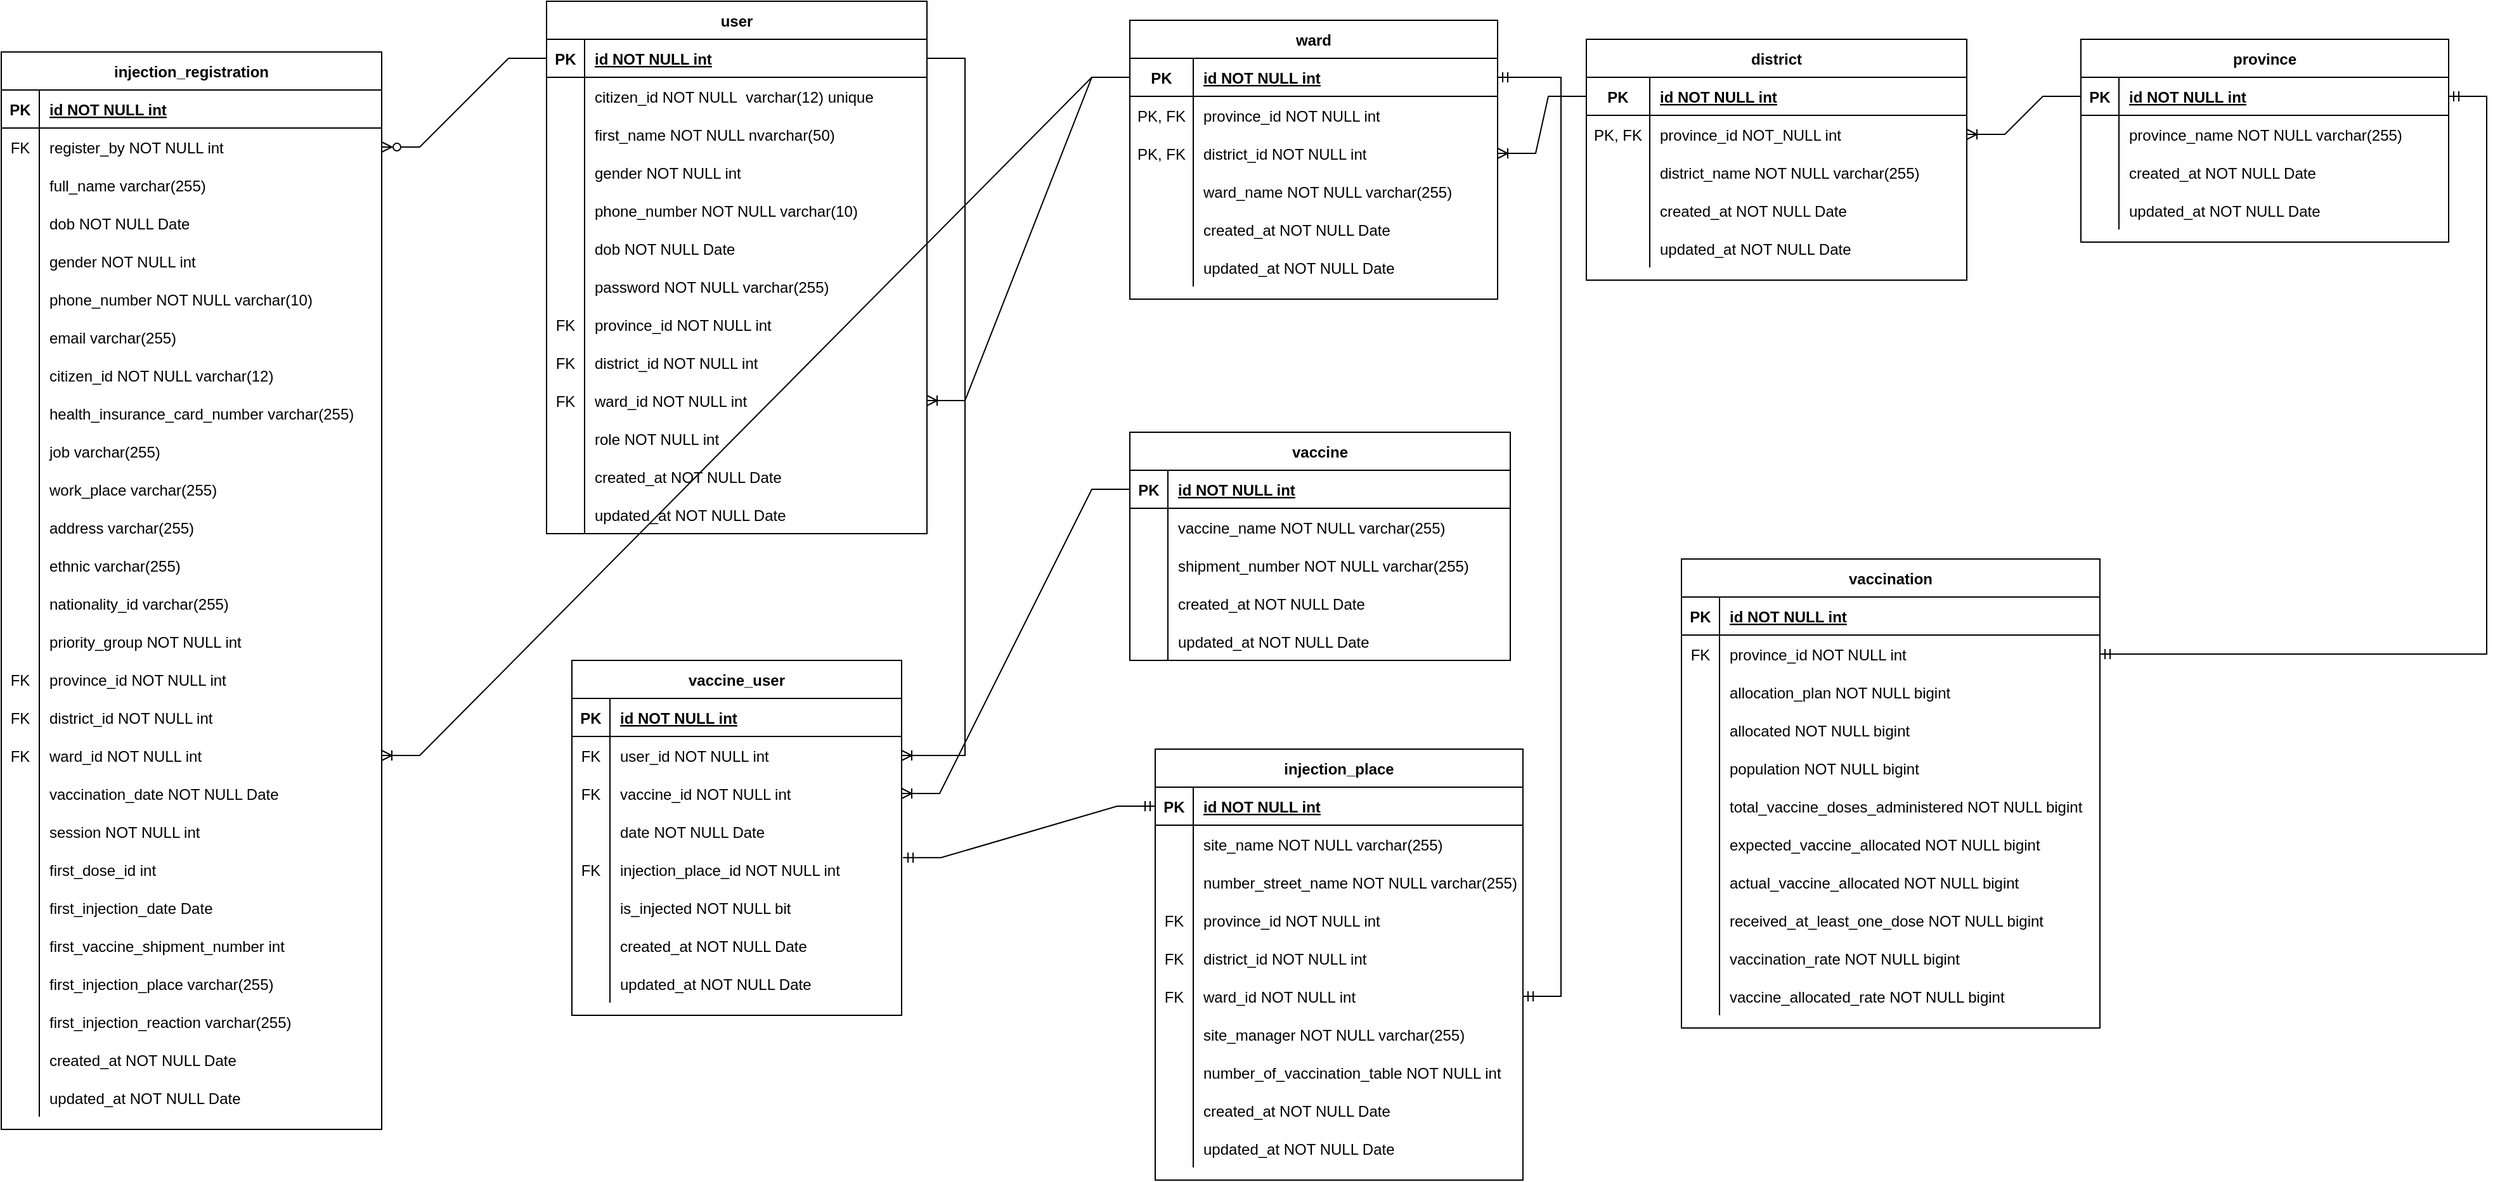 <mxfile version="15.7.3" type="github">
  <diagram id="R2lEEEUBdFMjLlhIrx00" name="Page-1">
    <mxGraphModel dx="3829" dy="819" grid="1" gridSize="10" guides="1" tooltips="1" connect="1" arrows="1" fold="1" page="1" pageScale="1" pageWidth="850" pageHeight="1100" math="0" shadow="0" extFonts="Permanent Marker^https://fonts.googleapis.com/css?family=Permanent+Marker">
      <root>
        <mxCell id="0" />
        <mxCell id="1" parent="0" />
        <mxCell id="RYLJarlPQs13x72u3jMN-1" value="user" style="shape=table;startSize=30;container=1;collapsible=1;childLayout=tableLayout;fixedRows=1;rowLines=0;fontStyle=1;align=center;resizeLast=1;" vertex="1" parent="1">
          <mxGeometry x="-470" y="10" width="300" height="420" as="geometry" />
        </mxCell>
        <mxCell id="RYLJarlPQs13x72u3jMN-2" value="" style="shape=partialRectangle;collapsible=0;dropTarget=0;pointerEvents=0;fillColor=none;top=0;left=0;bottom=1;right=0;points=[[0,0.5],[1,0.5]];portConstraint=eastwest;" vertex="1" parent="RYLJarlPQs13x72u3jMN-1">
          <mxGeometry y="30" width="300" height="30" as="geometry" />
        </mxCell>
        <mxCell id="RYLJarlPQs13x72u3jMN-3" value="PK" style="shape=partialRectangle;connectable=0;fillColor=none;top=0;left=0;bottom=0;right=0;fontStyle=1;overflow=hidden;" vertex="1" parent="RYLJarlPQs13x72u3jMN-2">
          <mxGeometry width="30" height="30" as="geometry">
            <mxRectangle width="30" height="30" as="alternateBounds" />
          </mxGeometry>
        </mxCell>
        <mxCell id="RYLJarlPQs13x72u3jMN-4" value="id NOT NULL int" style="shape=partialRectangle;connectable=0;fillColor=none;top=0;left=0;bottom=0;right=0;align=left;spacingLeft=6;fontStyle=5;overflow=hidden;" vertex="1" parent="RYLJarlPQs13x72u3jMN-2">
          <mxGeometry x="30" width="270" height="30" as="geometry">
            <mxRectangle width="270" height="30" as="alternateBounds" />
          </mxGeometry>
        </mxCell>
        <mxCell id="RYLJarlPQs13x72u3jMN-5" value="" style="shape=partialRectangle;collapsible=0;dropTarget=0;pointerEvents=0;fillColor=none;top=0;left=0;bottom=0;right=0;points=[[0,0.5],[1,0.5]];portConstraint=eastwest;" vertex="1" parent="RYLJarlPQs13x72u3jMN-1">
          <mxGeometry y="60" width="300" height="30" as="geometry" />
        </mxCell>
        <mxCell id="RYLJarlPQs13x72u3jMN-6" value="" style="shape=partialRectangle;connectable=0;fillColor=none;top=0;left=0;bottom=0;right=0;editable=1;overflow=hidden;" vertex="1" parent="RYLJarlPQs13x72u3jMN-5">
          <mxGeometry width="30" height="30" as="geometry">
            <mxRectangle width="30" height="30" as="alternateBounds" />
          </mxGeometry>
        </mxCell>
        <object label="citizen_id NOT NULL  varchar(12) unique" first_name="" id="RYLJarlPQs13x72u3jMN-7">
          <mxCell style="shape=partialRectangle;connectable=0;fillColor=none;top=0;left=0;bottom=0;right=0;align=left;spacingLeft=6;overflow=hidden;" vertex="1" parent="RYLJarlPQs13x72u3jMN-5">
            <mxGeometry x="30" width="270" height="30" as="geometry">
              <mxRectangle width="270" height="30" as="alternateBounds" />
            </mxGeometry>
          </mxCell>
        </object>
        <mxCell id="RYLJarlPQs13x72u3jMN-8" value="" style="shape=partialRectangle;collapsible=0;dropTarget=0;pointerEvents=0;fillColor=none;top=0;left=0;bottom=0;right=0;points=[[0,0.5],[1,0.5]];portConstraint=eastwest;" vertex="1" parent="RYLJarlPQs13x72u3jMN-1">
          <mxGeometry y="90" width="300" height="30" as="geometry" />
        </mxCell>
        <mxCell id="RYLJarlPQs13x72u3jMN-9" value="" style="shape=partialRectangle;connectable=0;fillColor=none;top=0;left=0;bottom=0;right=0;editable=1;overflow=hidden;" vertex="1" parent="RYLJarlPQs13x72u3jMN-8">
          <mxGeometry width="30" height="30" as="geometry">
            <mxRectangle width="30" height="30" as="alternateBounds" />
          </mxGeometry>
        </mxCell>
        <mxCell id="RYLJarlPQs13x72u3jMN-10" value="first_name NOT NULL nvarchar(50)" style="shape=partialRectangle;connectable=0;fillColor=none;top=0;left=0;bottom=0;right=0;align=left;spacingLeft=6;overflow=hidden;" vertex="1" parent="RYLJarlPQs13x72u3jMN-8">
          <mxGeometry x="30" width="270" height="30" as="geometry">
            <mxRectangle width="270" height="30" as="alternateBounds" />
          </mxGeometry>
        </mxCell>
        <mxCell id="RYLJarlPQs13x72u3jMN-11" value="" style="shape=partialRectangle;collapsible=0;dropTarget=0;pointerEvents=0;fillColor=none;top=0;left=0;bottom=0;right=0;points=[[0,0.5],[1,0.5]];portConstraint=eastwest;" vertex="1" parent="RYLJarlPQs13x72u3jMN-1">
          <mxGeometry y="120" width="300" height="30" as="geometry" />
        </mxCell>
        <mxCell id="RYLJarlPQs13x72u3jMN-12" value="" style="shape=partialRectangle;connectable=0;fillColor=none;top=0;left=0;bottom=0;right=0;editable=1;overflow=hidden;" vertex="1" parent="RYLJarlPQs13x72u3jMN-11">
          <mxGeometry width="30" height="30" as="geometry">
            <mxRectangle width="30" height="30" as="alternateBounds" />
          </mxGeometry>
        </mxCell>
        <mxCell id="RYLJarlPQs13x72u3jMN-13" value="gender NOT NULL int" style="shape=partialRectangle;connectable=0;fillColor=none;top=0;left=0;bottom=0;right=0;align=left;spacingLeft=6;overflow=hidden;" vertex="1" parent="RYLJarlPQs13x72u3jMN-11">
          <mxGeometry x="30" width="270" height="30" as="geometry">
            <mxRectangle width="270" height="30" as="alternateBounds" />
          </mxGeometry>
        </mxCell>
        <mxCell id="RYLJarlPQs13x72u3jMN-19" value="" style="shape=partialRectangle;collapsible=0;dropTarget=0;pointerEvents=0;fillColor=none;top=0;left=0;bottom=0;right=0;points=[[0,0.5],[1,0.5]];portConstraint=eastwest;" vertex="1" parent="RYLJarlPQs13x72u3jMN-1">
          <mxGeometry y="150" width="300" height="30" as="geometry" />
        </mxCell>
        <mxCell id="RYLJarlPQs13x72u3jMN-20" value="" style="shape=partialRectangle;connectable=0;fillColor=none;top=0;left=0;bottom=0;right=0;editable=1;overflow=hidden;" vertex="1" parent="RYLJarlPQs13x72u3jMN-19">
          <mxGeometry width="30" height="30" as="geometry">
            <mxRectangle width="30" height="30" as="alternateBounds" />
          </mxGeometry>
        </mxCell>
        <mxCell id="RYLJarlPQs13x72u3jMN-21" value="phone_number NOT NULL varchar(10)" style="shape=partialRectangle;connectable=0;fillColor=none;top=0;left=0;bottom=0;right=0;align=left;spacingLeft=6;overflow=hidden;" vertex="1" parent="RYLJarlPQs13x72u3jMN-19">
          <mxGeometry x="30" width="270" height="30" as="geometry">
            <mxRectangle width="270" height="30" as="alternateBounds" />
          </mxGeometry>
        </mxCell>
        <mxCell id="RYLJarlPQs13x72u3jMN-22" value="" style="shape=partialRectangle;collapsible=0;dropTarget=0;pointerEvents=0;fillColor=none;top=0;left=0;bottom=0;right=0;points=[[0,0.5],[1,0.5]];portConstraint=eastwest;" vertex="1" parent="RYLJarlPQs13x72u3jMN-1">
          <mxGeometry y="180" width="300" height="30" as="geometry" />
        </mxCell>
        <mxCell id="RYLJarlPQs13x72u3jMN-23" value="" style="shape=partialRectangle;connectable=0;fillColor=none;top=0;left=0;bottom=0;right=0;editable=1;overflow=hidden;" vertex="1" parent="RYLJarlPQs13x72u3jMN-22">
          <mxGeometry width="30" height="30" as="geometry">
            <mxRectangle width="30" height="30" as="alternateBounds" />
          </mxGeometry>
        </mxCell>
        <mxCell id="RYLJarlPQs13x72u3jMN-24" value="dob NOT NULL Date" style="shape=partialRectangle;connectable=0;fillColor=none;top=0;left=0;bottom=0;right=0;align=left;spacingLeft=6;overflow=hidden;" vertex="1" parent="RYLJarlPQs13x72u3jMN-22">
          <mxGeometry x="30" width="270" height="30" as="geometry">
            <mxRectangle width="270" height="30" as="alternateBounds" />
          </mxGeometry>
        </mxCell>
        <mxCell id="RYLJarlPQs13x72u3jMN-25" value="" style="shape=partialRectangle;collapsible=0;dropTarget=0;pointerEvents=0;fillColor=none;top=0;left=0;bottom=0;right=0;points=[[0,0.5],[1,0.5]];portConstraint=eastwest;" vertex="1" parent="RYLJarlPQs13x72u3jMN-1">
          <mxGeometry y="210" width="300" height="30" as="geometry" />
        </mxCell>
        <mxCell id="RYLJarlPQs13x72u3jMN-26" value="" style="shape=partialRectangle;connectable=0;fillColor=none;top=0;left=0;bottom=0;right=0;editable=1;overflow=hidden;" vertex="1" parent="RYLJarlPQs13x72u3jMN-25">
          <mxGeometry width="30" height="30" as="geometry">
            <mxRectangle width="30" height="30" as="alternateBounds" />
          </mxGeometry>
        </mxCell>
        <mxCell id="RYLJarlPQs13x72u3jMN-27" value="password NOT NULL varchar(255)" style="shape=partialRectangle;connectable=0;fillColor=none;top=0;left=0;bottom=0;right=0;align=left;spacingLeft=6;overflow=hidden;" vertex="1" parent="RYLJarlPQs13x72u3jMN-25">
          <mxGeometry x="30" width="270" height="30" as="geometry">
            <mxRectangle width="270" height="30" as="alternateBounds" />
          </mxGeometry>
        </mxCell>
        <mxCell id="RYLJarlPQs13x72u3jMN-51" value="" style="shape=partialRectangle;collapsible=0;dropTarget=0;pointerEvents=0;fillColor=none;top=0;left=0;bottom=0;right=0;points=[[0,0.5],[1,0.5]];portConstraint=eastwest;" vertex="1" parent="RYLJarlPQs13x72u3jMN-1">
          <mxGeometry y="240" width="300" height="30" as="geometry" />
        </mxCell>
        <mxCell id="RYLJarlPQs13x72u3jMN-52" value="FK" style="shape=partialRectangle;connectable=0;fillColor=none;top=0;left=0;bottom=0;right=0;editable=1;overflow=hidden;" vertex="1" parent="RYLJarlPQs13x72u3jMN-51">
          <mxGeometry width="30" height="30" as="geometry">
            <mxRectangle width="30" height="30" as="alternateBounds" />
          </mxGeometry>
        </mxCell>
        <mxCell id="RYLJarlPQs13x72u3jMN-53" value="province_id NOT NULL int" style="shape=partialRectangle;connectable=0;fillColor=none;top=0;left=0;bottom=0;right=0;align=left;spacingLeft=6;overflow=hidden;" vertex="1" parent="RYLJarlPQs13x72u3jMN-51">
          <mxGeometry x="30" width="270" height="30" as="geometry">
            <mxRectangle width="270" height="30" as="alternateBounds" />
          </mxGeometry>
        </mxCell>
        <mxCell id="RYLJarlPQs13x72u3jMN-54" value="" style="shape=partialRectangle;collapsible=0;dropTarget=0;pointerEvents=0;fillColor=none;top=0;left=0;bottom=0;right=0;points=[[0,0.5],[1,0.5]];portConstraint=eastwest;" vertex="1" parent="RYLJarlPQs13x72u3jMN-1">
          <mxGeometry y="270" width="300" height="30" as="geometry" />
        </mxCell>
        <mxCell id="RYLJarlPQs13x72u3jMN-55" value="FK" style="shape=partialRectangle;connectable=0;fillColor=none;top=0;left=0;bottom=0;right=0;editable=1;overflow=hidden;" vertex="1" parent="RYLJarlPQs13x72u3jMN-54">
          <mxGeometry width="30" height="30" as="geometry">
            <mxRectangle width="30" height="30" as="alternateBounds" />
          </mxGeometry>
        </mxCell>
        <mxCell id="RYLJarlPQs13x72u3jMN-56" value="district_id NOT NULL int" style="shape=partialRectangle;connectable=0;fillColor=none;top=0;left=0;bottom=0;right=0;align=left;spacingLeft=6;overflow=hidden;" vertex="1" parent="RYLJarlPQs13x72u3jMN-54">
          <mxGeometry x="30" width="270" height="30" as="geometry">
            <mxRectangle width="270" height="30" as="alternateBounds" />
          </mxGeometry>
        </mxCell>
        <mxCell id="RYLJarlPQs13x72u3jMN-57" value="" style="shape=partialRectangle;collapsible=0;dropTarget=0;pointerEvents=0;fillColor=none;top=0;left=0;bottom=0;right=0;points=[[0,0.5],[1,0.5]];portConstraint=eastwest;" vertex="1" parent="RYLJarlPQs13x72u3jMN-1">
          <mxGeometry y="300" width="300" height="30" as="geometry" />
        </mxCell>
        <mxCell id="RYLJarlPQs13x72u3jMN-58" value="FK" style="shape=partialRectangle;connectable=0;fillColor=none;top=0;left=0;bottom=0;right=0;editable=1;overflow=hidden;" vertex="1" parent="RYLJarlPQs13x72u3jMN-57">
          <mxGeometry width="30" height="30" as="geometry">
            <mxRectangle width="30" height="30" as="alternateBounds" />
          </mxGeometry>
        </mxCell>
        <mxCell id="RYLJarlPQs13x72u3jMN-59" value="ward_id NOT NULL int" style="shape=partialRectangle;connectable=0;fillColor=none;top=0;left=0;bottom=0;right=0;align=left;spacingLeft=6;overflow=hidden;" vertex="1" parent="RYLJarlPQs13x72u3jMN-57">
          <mxGeometry x="30" width="270" height="30" as="geometry">
            <mxRectangle width="270" height="30" as="alternateBounds" />
          </mxGeometry>
        </mxCell>
        <mxCell id="RYLJarlPQs13x72u3jMN-216" value="" style="shape=partialRectangle;collapsible=0;dropTarget=0;pointerEvents=0;fillColor=none;top=0;left=0;bottom=0;right=0;points=[[0,0.5],[1,0.5]];portConstraint=eastwest;" vertex="1" parent="RYLJarlPQs13x72u3jMN-1">
          <mxGeometry y="330" width="300" height="30" as="geometry" />
        </mxCell>
        <mxCell id="RYLJarlPQs13x72u3jMN-217" value="" style="shape=partialRectangle;connectable=0;fillColor=none;top=0;left=0;bottom=0;right=0;editable=1;overflow=hidden;" vertex="1" parent="RYLJarlPQs13x72u3jMN-216">
          <mxGeometry width="30" height="30" as="geometry">
            <mxRectangle width="30" height="30" as="alternateBounds" />
          </mxGeometry>
        </mxCell>
        <mxCell id="RYLJarlPQs13x72u3jMN-218" value="role NOT NULL int" style="shape=partialRectangle;connectable=0;fillColor=none;top=0;left=0;bottom=0;right=0;align=left;spacingLeft=6;overflow=hidden;" vertex="1" parent="RYLJarlPQs13x72u3jMN-216">
          <mxGeometry x="30" width="270" height="30" as="geometry">
            <mxRectangle width="270" height="30" as="alternateBounds" />
          </mxGeometry>
        </mxCell>
        <mxCell id="RYLJarlPQs13x72u3jMN-219" value="" style="shape=partialRectangle;collapsible=0;dropTarget=0;pointerEvents=0;fillColor=none;top=0;left=0;bottom=0;right=0;points=[[0,0.5],[1,0.5]];portConstraint=eastwest;" vertex="1" parent="RYLJarlPQs13x72u3jMN-1">
          <mxGeometry y="360" width="300" height="30" as="geometry" />
        </mxCell>
        <mxCell id="RYLJarlPQs13x72u3jMN-220" value="" style="shape=partialRectangle;connectable=0;fillColor=none;top=0;left=0;bottom=0;right=0;editable=1;overflow=hidden;" vertex="1" parent="RYLJarlPQs13x72u3jMN-219">
          <mxGeometry width="30" height="30" as="geometry">
            <mxRectangle width="30" height="30" as="alternateBounds" />
          </mxGeometry>
        </mxCell>
        <mxCell id="RYLJarlPQs13x72u3jMN-221" value="created_at NOT NULL Date" style="shape=partialRectangle;connectable=0;fillColor=none;top=0;left=0;bottom=0;right=0;align=left;spacingLeft=6;overflow=hidden;" vertex="1" parent="RYLJarlPQs13x72u3jMN-219">
          <mxGeometry x="30" width="270" height="30" as="geometry">
            <mxRectangle width="270" height="30" as="alternateBounds" />
          </mxGeometry>
        </mxCell>
        <mxCell id="RYLJarlPQs13x72u3jMN-222" value="" style="shape=partialRectangle;collapsible=0;dropTarget=0;pointerEvents=0;fillColor=none;top=0;left=0;bottom=0;right=0;points=[[0,0.5],[1,0.5]];portConstraint=eastwest;" vertex="1" parent="RYLJarlPQs13x72u3jMN-1">
          <mxGeometry y="390" width="300" height="30" as="geometry" />
        </mxCell>
        <mxCell id="RYLJarlPQs13x72u3jMN-223" value="" style="shape=partialRectangle;connectable=0;fillColor=none;top=0;left=0;bottom=0;right=0;editable=1;overflow=hidden;" vertex="1" parent="RYLJarlPQs13x72u3jMN-222">
          <mxGeometry width="30" height="30" as="geometry">
            <mxRectangle width="30" height="30" as="alternateBounds" />
          </mxGeometry>
        </mxCell>
        <mxCell id="RYLJarlPQs13x72u3jMN-224" value="updated_at NOT NULL Date" style="shape=partialRectangle;connectable=0;fillColor=none;top=0;left=0;bottom=0;right=0;align=left;spacingLeft=6;overflow=hidden;" vertex="1" parent="RYLJarlPQs13x72u3jMN-222">
          <mxGeometry x="30" width="270" height="30" as="geometry">
            <mxRectangle width="270" height="30" as="alternateBounds" />
          </mxGeometry>
        </mxCell>
        <mxCell id="RYLJarlPQs13x72u3jMN-63" value="vaccine" style="shape=table;startSize=30;container=1;collapsible=1;childLayout=tableLayout;fixedRows=1;rowLines=0;fontStyle=1;align=center;resizeLast=1;" vertex="1" parent="1">
          <mxGeometry x="-10" y="350" width="300" height="180" as="geometry" />
        </mxCell>
        <mxCell id="RYLJarlPQs13x72u3jMN-64" value="" style="shape=partialRectangle;collapsible=0;dropTarget=0;pointerEvents=0;fillColor=none;top=0;left=0;bottom=1;right=0;points=[[0,0.5],[1,0.5]];portConstraint=eastwest;" vertex="1" parent="RYLJarlPQs13x72u3jMN-63">
          <mxGeometry y="30" width="300" height="30" as="geometry" />
        </mxCell>
        <mxCell id="RYLJarlPQs13x72u3jMN-65" value="PK" style="shape=partialRectangle;connectable=0;fillColor=none;top=0;left=0;bottom=0;right=0;fontStyle=1;overflow=hidden;" vertex="1" parent="RYLJarlPQs13x72u3jMN-64">
          <mxGeometry width="30" height="30" as="geometry">
            <mxRectangle width="30" height="30" as="alternateBounds" />
          </mxGeometry>
        </mxCell>
        <mxCell id="RYLJarlPQs13x72u3jMN-66" value="id NOT NULL int" style="shape=partialRectangle;connectable=0;fillColor=none;top=0;left=0;bottom=0;right=0;align=left;spacingLeft=6;fontStyle=5;overflow=hidden;" vertex="1" parent="RYLJarlPQs13x72u3jMN-64">
          <mxGeometry x="30" width="270" height="30" as="geometry">
            <mxRectangle width="270" height="30" as="alternateBounds" />
          </mxGeometry>
        </mxCell>
        <mxCell id="RYLJarlPQs13x72u3jMN-67" value="" style="shape=partialRectangle;collapsible=0;dropTarget=0;pointerEvents=0;fillColor=none;top=0;left=0;bottom=0;right=0;points=[[0,0.5],[1,0.5]];portConstraint=eastwest;" vertex="1" parent="RYLJarlPQs13x72u3jMN-63">
          <mxGeometry y="60" width="300" height="30" as="geometry" />
        </mxCell>
        <mxCell id="RYLJarlPQs13x72u3jMN-68" value="" style="shape=partialRectangle;connectable=0;fillColor=none;top=0;left=0;bottom=0;right=0;editable=1;overflow=hidden;" vertex="1" parent="RYLJarlPQs13x72u3jMN-67">
          <mxGeometry width="30" height="30" as="geometry">
            <mxRectangle width="30" height="30" as="alternateBounds" />
          </mxGeometry>
        </mxCell>
        <mxCell id="RYLJarlPQs13x72u3jMN-69" value="vaccine_name NOT NULL varchar(255)" style="shape=partialRectangle;connectable=0;fillColor=none;top=0;left=0;bottom=0;right=0;align=left;spacingLeft=6;overflow=hidden;" vertex="1" parent="RYLJarlPQs13x72u3jMN-67">
          <mxGeometry x="30" width="270" height="30" as="geometry">
            <mxRectangle width="270" height="30" as="alternateBounds" />
          </mxGeometry>
        </mxCell>
        <mxCell id="RYLJarlPQs13x72u3jMN-70" value="" style="shape=partialRectangle;collapsible=0;dropTarget=0;pointerEvents=0;fillColor=none;top=0;left=0;bottom=0;right=0;points=[[0,0.5],[1,0.5]];portConstraint=eastwest;" vertex="1" parent="RYLJarlPQs13x72u3jMN-63">
          <mxGeometry y="90" width="300" height="30" as="geometry" />
        </mxCell>
        <mxCell id="RYLJarlPQs13x72u3jMN-71" value="" style="shape=partialRectangle;connectable=0;fillColor=none;top=0;left=0;bottom=0;right=0;editable=1;overflow=hidden;" vertex="1" parent="RYLJarlPQs13x72u3jMN-70">
          <mxGeometry width="30" height="30" as="geometry">
            <mxRectangle width="30" height="30" as="alternateBounds" />
          </mxGeometry>
        </mxCell>
        <mxCell id="RYLJarlPQs13x72u3jMN-72" value="shipment_number NOT NULL varchar(255)" style="shape=partialRectangle;connectable=0;fillColor=none;top=0;left=0;bottom=0;right=0;align=left;spacingLeft=6;overflow=hidden;" vertex="1" parent="RYLJarlPQs13x72u3jMN-70">
          <mxGeometry x="30" width="270" height="30" as="geometry">
            <mxRectangle width="270" height="30" as="alternateBounds" />
          </mxGeometry>
        </mxCell>
        <mxCell id="RYLJarlPQs13x72u3jMN-243" value="" style="shape=partialRectangle;collapsible=0;dropTarget=0;pointerEvents=0;fillColor=none;top=0;left=0;bottom=0;right=0;points=[[0,0.5],[1,0.5]];portConstraint=eastwest;" vertex="1" parent="RYLJarlPQs13x72u3jMN-63">
          <mxGeometry y="120" width="300" height="30" as="geometry" />
        </mxCell>
        <mxCell id="RYLJarlPQs13x72u3jMN-244" value="" style="shape=partialRectangle;connectable=0;fillColor=none;top=0;left=0;bottom=0;right=0;editable=1;overflow=hidden;" vertex="1" parent="RYLJarlPQs13x72u3jMN-243">
          <mxGeometry width="30" height="30" as="geometry">
            <mxRectangle width="30" height="30" as="alternateBounds" />
          </mxGeometry>
        </mxCell>
        <mxCell id="RYLJarlPQs13x72u3jMN-245" value="created_at NOT NULL Date" style="shape=partialRectangle;connectable=0;fillColor=none;top=0;left=0;bottom=0;right=0;align=left;spacingLeft=6;overflow=hidden;" vertex="1" parent="RYLJarlPQs13x72u3jMN-243">
          <mxGeometry x="30" width="270" height="30" as="geometry">
            <mxRectangle width="270" height="30" as="alternateBounds" />
          </mxGeometry>
        </mxCell>
        <mxCell id="RYLJarlPQs13x72u3jMN-246" value="" style="shape=partialRectangle;collapsible=0;dropTarget=0;pointerEvents=0;fillColor=none;top=0;left=0;bottom=0;right=0;points=[[0,0.5],[1,0.5]];portConstraint=eastwest;" vertex="1" parent="RYLJarlPQs13x72u3jMN-63">
          <mxGeometry y="150" width="300" height="30" as="geometry" />
        </mxCell>
        <mxCell id="RYLJarlPQs13x72u3jMN-247" value="" style="shape=partialRectangle;connectable=0;fillColor=none;top=0;left=0;bottom=0;right=0;editable=1;overflow=hidden;" vertex="1" parent="RYLJarlPQs13x72u3jMN-246">
          <mxGeometry width="30" height="30" as="geometry">
            <mxRectangle width="30" height="30" as="alternateBounds" />
          </mxGeometry>
        </mxCell>
        <mxCell id="RYLJarlPQs13x72u3jMN-248" value="updated_at NOT NULL Date" style="shape=partialRectangle;connectable=0;fillColor=none;top=0;left=0;bottom=0;right=0;align=left;spacingLeft=6;overflow=hidden;" vertex="1" parent="RYLJarlPQs13x72u3jMN-246">
          <mxGeometry x="30" width="270" height="30" as="geometry">
            <mxRectangle width="270" height="30" as="alternateBounds" />
          </mxGeometry>
        </mxCell>
        <mxCell id="RYLJarlPQs13x72u3jMN-135" value="vaccine_user" style="shape=table;startSize=30;container=1;collapsible=1;childLayout=tableLayout;fixedRows=1;rowLines=0;fontStyle=1;align=center;resizeLast=1;" vertex="1" parent="1">
          <mxGeometry x="-450" y="530" width="260" height="280" as="geometry" />
        </mxCell>
        <mxCell id="RYLJarlPQs13x72u3jMN-136" value="" style="shape=partialRectangle;collapsible=0;dropTarget=0;pointerEvents=0;fillColor=none;top=0;left=0;bottom=1;right=0;points=[[0,0.5],[1,0.5]];portConstraint=eastwest;" vertex="1" parent="RYLJarlPQs13x72u3jMN-135">
          <mxGeometry y="30" width="260" height="30" as="geometry" />
        </mxCell>
        <mxCell id="RYLJarlPQs13x72u3jMN-137" value="PK" style="shape=partialRectangle;connectable=0;fillColor=none;top=0;left=0;bottom=0;right=0;fontStyle=1;overflow=hidden;" vertex="1" parent="RYLJarlPQs13x72u3jMN-136">
          <mxGeometry width="30" height="30" as="geometry">
            <mxRectangle width="30" height="30" as="alternateBounds" />
          </mxGeometry>
        </mxCell>
        <mxCell id="RYLJarlPQs13x72u3jMN-138" value="id NOT NULL int" style="shape=partialRectangle;connectable=0;fillColor=none;top=0;left=0;bottom=0;right=0;align=left;spacingLeft=6;fontStyle=5;overflow=hidden;" vertex="1" parent="RYLJarlPQs13x72u3jMN-136">
          <mxGeometry x="30" width="230" height="30" as="geometry">
            <mxRectangle width="230" height="30" as="alternateBounds" />
          </mxGeometry>
        </mxCell>
        <mxCell id="RYLJarlPQs13x72u3jMN-139" value="" style="shape=partialRectangle;collapsible=0;dropTarget=0;pointerEvents=0;fillColor=none;top=0;left=0;bottom=0;right=0;points=[[0,0.5],[1,0.5]];portConstraint=eastwest;" vertex="1" parent="RYLJarlPQs13x72u3jMN-135">
          <mxGeometry y="60" width="260" height="30" as="geometry" />
        </mxCell>
        <mxCell id="RYLJarlPQs13x72u3jMN-140" value="FK" style="shape=partialRectangle;connectable=0;fillColor=none;top=0;left=0;bottom=0;right=0;editable=1;overflow=hidden;" vertex="1" parent="RYLJarlPQs13x72u3jMN-139">
          <mxGeometry width="30" height="30" as="geometry">
            <mxRectangle width="30" height="30" as="alternateBounds" />
          </mxGeometry>
        </mxCell>
        <mxCell id="RYLJarlPQs13x72u3jMN-141" value="user_id NOT NULL int" style="shape=partialRectangle;connectable=0;fillColor=none;top=0;left=0;bottom=0;right=0;align=left;spacingLeft=6;overflow=hidden;" vertex="1" parent="RYLJarlPQs13x72u3jMN-139">
          <mxGeometry x="30" width="230" height="30" as="geometry">
            <mxRectangle width="230" height="30" as="alternateBounds" />
          </mxGeometry>
        </mxCell>
        <mxCell id="RYLJarlPQs13x72u3jMN-142" value="" style="shape=partialRectangle;collapsible=0;dropTarget=0;pointerEvents=0;fillColor=none;top=0;left=0;bottom=0;right=0;points=[[0,0.5],[1,0.5]];portConstraint=eastwest;" vertex="1" parent="RYLJarlPQs13x72u3jMN-135">
          <mxGeometry y="90" width="260" height="30" as="geometry" />
        </mxCell>
        <mxCell id="RYLJarlPQs13x72u3jMN-143" value="FK" style="shape=partialRectangle;connectable=0;fillColor=none;top=0;left=0;bottom=0;right=0;editable=1;overflow=hidden;" vertex="1" parent="RYLJarlPQs13x72u3jMN-142">
          <mxGeometry width="30" height="30" as="geometry">
            <mxRectangle width="30" height="30" as="alternateBounds" />
          </mxGeometry>
        </mxCell>
        <mxCell id="RYLJarlPQs13x72u3jMN-144" value="vaccine_id NOT NULL int" style="shape=partialRectangle;connectable=0;fillColor=none;top=0;left=0;bottom=0;right=0;align=left;spacingLeft=6;overflow=hidden;" vertex="1" parent="RYLJarlPQs13x72u3jMN-142">
          <mxGeometry x="30" width="230" height="30" as="geometry">
            <mxRectangle width="230" height="30" as="alternateBounds" />
          </mxGeometry>
        </mxCell>
        <mxCell id="RYLJarlPQs13x72u3jMN-145" value="" style="shape=partialRectangle;collapsible=0;dropTarget=0;pointerEvents=0;fillColor=none;top=0;left=0;bottom=0;right=0;points=[[0,0.5],[1,0.5]];portConstraint=eastwest;" vertex="1" parent="RYLJarlPQs13x72u3jMN-135">
          <mxGeometry y="120" width="260" height="30" as="geometry" />
        </mxCell>
        <mxCell id="RYLJarlPQs13x72u3jMN-146" value="" style="shape=partialRectangle;connectable=0;fillColor=none;top=0;left=0;bottom=0;right=0;editable=1;overflow=hidden;" vertex="1" parent="RYLJarlPQs13x72u3jMN-145">
          <mxGeometry width="30" height="30" as="geometry">
            <mxRectangle width="30" height="30" as="alternateBounds" />
          </mxGeometry>
        </mxCell>
        <mxCell id="RYLJarlPQs13x72u3jMN-147" value="date NOT NULL Date" style="shape=partialRectangle;connectable=0;fillColor=none;top=0;left=0;bottom=0;right=0;align=left;spacingLeft=6;overflow=hidden;" vertex="1" parent="RYLJarlPQs13x72u3jMN-145">
          <mxGeometry x="30" width="230" height="30" as="geometry">
            <mxRectangle width="230" height="30" as="alternateBounds" />
          </mxGeometry>
        </mxCell>
        <mxCell id="RYLJarlPQs13x72u3jMN-155" value="" style="shape=partialRectangle;collapsible=0;dropTarget=0;pointerEvents=0;fillColor=none;top=0;left=0;bottom=0;right=0;points=[[0,0.5],[1,0.5]];portConstraint=eastwest;" vertex="1" parent="RYLJarlPQs13x72u3jMN-135">
          <mxGeometry y="150" width="260" height="30" as="geometry" />
        </mxCell>
        <mxCell id="RYLJarlPQs13x72u3jMN-156" value="FK" style="shape=partialRectangle;connectable=0;fillColor=none;top=0;left=0;bottom=0;right=0;editable=1;overflow=hidden;" vertex="1" parent="RYLJarlPQs13x72u3jMN-155">
          <mxGeometry width="30" height="30" as="geometry">
            <mxRectangle width="30" height="30" as="alternateBounds" />
          </mxGeometry>
        </mxCell>
        <mxCell id="RYLJarlPQs13x72u3jMN-157" value="injection_place_id NOT NULL int" style="shape=partialRectangle;connectable=0;fillColor=none;top=0;left=0;bottom=0;right=0;align=left;spacingLeft=6;overflow=hidden;" vertex="1" parent="RYLJarlPQs13x72u3jMN-155">
          <mxGeometry x="30" width="230" height="30" as="geometry">
            <mxRectangle width="230" height="30" as="alternateBounds" />
          </mxGeometry>
        </mxCell>
        <mxCell id="RYLJarlPQs13x72u3jMN-159" value="" style="shape=partialRectangle;collapsible=0;dropTarget=0;pointerEvents=0;fillColor=none;top=0;left=0;bottom=0;right=0;points=[[0,0.5],[1,0.5]];portConstraint=eastwest;" vertex="1" parent="RYLJarlPQs13x72u3jMN-135">
          <mxGeometry y="180" width="260" height="30" as="geometry" />
        </mxCell>
        <mxCell id="RYLJarlPQs13x72u3jMN-160" value="" style="shape=partialRectangle;connectable=0;fillColor=none;top=0;left=0;bottom=0;right=0;editable=1;overflow=hidden;" vertex="1" parent="RYLJarlPQs13x72u3jMN-159">
          <mxGeometry width="30" height="30" as="geometry">
            <mxRectangle width="30" height="30" as="alternateBounds" />
          </mxGeometry>
        </mxCell>
        <mxCell id="RYLJarlPQs13x72u3jMN-161" value="is_injected NOT NULL bit" style="shape=partialRectangle;connectable=0;fillColor=none;top=0;left=0;bottom=0;right=0;align=left;spacingLeft=6;overflow=hidden;" vertex="1" parent="RYLJarlPQs13x72u3jMN-159">
          <mxGeometry x="30" width="230" height="30" as="geometry">
            <mxRectangle width="230" height="30" as="alternateBounds" />
          </mxGeometry>
        </mxCell>
        <mxCell id="RYLJarlPQs13x72u3jMN-231" value="" style="shape=partialRectangle;collapsible=0;dropTarget=0;pointerEvents=0;fillColor=none;top=0;left=0;bottom=0;right=0;points=[[0,0.5],[1,0.5]];portConstraint=eastwest;" vertex="1" parent="RYLJarlPQs13x72u3jMN-135">
          <mxGeometry y="210" width="260" height="30" as="geometry" />
        </mxCell>
        <mxCell id="RYLJarlPQs13x72u3jMN-232" value="" style="shape=partialRectangle;connectable=0;fillColor=none;top=0;left=0;bottom=0;right=0;editable=1;overflow=hidden;" vertex="1" parent="RYLJarlPQs13x72u3jMN-231">
          <mxGeometry width="30" height="30" as="geometry">
            <mxRectangle width="30" height="30" as="alternateBounds" />
          </mxGeometry>
        </mxCell>
        <mxCell id="RYLJarlPQs13x72u3jMN-233" value="created_at NOT NULL Date" style="shape=partialRectangle;connectable=0;fillColor=none;top=0;left=0;bottom=0;right=0;align=left;spacingLeft=6;overflow=hidden;" vertex="1" parent="RYLJarlPQs13x72u3jMN-231">
          <mxGeometry x="30" width="230" height="30" as="geometry">
            <mxRectangle width="230" height="30" as="alternateBounds" />
          </mxGeometry>
        </mxCell>
        <mxCell id="RYLJarlPQs13x72u3jMN-234" value="" style="shape=partialRectangle;collapsible=0;dropTarget=0;pointerEvents=0;fillColor=none;top=0;left=0;bottom=0;right=0;points=[[0,0.5],[1,0.5]];portConstraint=eastwest;" vertex="1" parent="RYLJarlPQs13x72u3jMN-135">
          <mxGeometry y="240" width="260" height="30" as="geometry" />
        </mxCell>
        <mxCell id="RYLJarlPQs13x72u3jMN-235" value="" style="shape=partialRectangle;connectable=0;fillColor=none;top=0;left=0;bottom=0;right=0;editable=1;overflow=hidden;" vertex="1" parent="RYLJarlPQs13x72u3jMN-234">
          <mxGeometry width="30" height="30" as="geometry">
            <mxRectangle width="30" height="30" as="alternateBounds" />
          </mxGeometry>
        </mxCell>
        <mxCell id="RYLJarlPQs13x72u3jMN-236" value="updated_at NOT NULL Date" style="shape=partialRectangle;connectable=0;fillColor=none;top=0;left=0;bottom=0;right=0;align=left;spacingLeft=6;overflow=hidden;" vertex="1" parent="RYLJarlPQs13x72u3jMN-234">
          <mxGeometry x="30" width="230" height="30" as="geometry">
            <mxRectangle width="230" height="30" as="alternateBounds" />
          </mxGeometry>
        </mxCell>
        <mxCell id="RYLJarlPQs13x72u3jMN-148" value="" style="edgeStyle=entityRelationEdgeStyle;fontSize=12;html=1;endArrow=ERoneToMany;rounded=0;" edge="1" parent="1" source="RYLJarlPQs13x72u3jMN-2" target="RYLJarlPQs13x72u3jMN-139">
          <mxGeometry width="100" height="100" relative="1" as="geometry">
            <mxPoint x="-230" y="400" as="sourcePoint" />
            <mxPoint x="-130" y="300" as="targetPoint" />
          </mxGeometry>
        </mxCell>
        <mxCell id="RYLJarlPQs13x72u3jMN-150" value="" style="edgeStyle=entityRelationEdgeStyle;fontSize=12;html=1;endArrow=ERoneToMany;rounded=0;" edge="1" parent="1" source="RYLJarlPQs13x72u3jMN-64" target="RYLJarlPQs13x72u3jMN-142">
          <mxGeometry width="100" height="100" relative="1" as="geometry">
            <mxPoint x="-90" y="70" as="sourcePoint" />
            <mxPoint x="-70" y="290" as="targetPoint" />
          </mxGeometry>
        </mxCell>
        <mxCell id="RYLJarlPQs13x72u3jMN-162" value="province" style="shape=table;startSize=30;container=1;collapsible=1;childLayout=tableLayout;fixedRows=1;rowLines=0;fontStyle=1;align=center;resizeLast=1;" vertex="1" parent="1">
          <mxGeometry x="740" y="40" width="290" height="160" as="geometry" />
        </mxCell>
        <mxCell id="RYLJarlPQs13x72u3jMN-163" value="" style="shape=partialRectangle;collapsible=0;dropTarget=0;pointerEvents=0;fillColor=none;top=0;left=0;bottom=1;right=0;points=[[0,0.5],[1,0.5]];portConstraint=eastwest;" vertex="1" parent="RYLJarlPQs13x72u3jMN-162">
          <mxGeometry y="30" width="290" height="30" as="geometry" />
        </mxCell>
        <mxCell id="RYLJarlPQs13x72u3jMN-164" value="PK" style="shape=partialRectangle;connectable=0;fillColor=none;top=0;left=0;bottom=0;right=0;fontStyle=1;overflow=hidden;" vertex="1" parent="RYLJarlPQs13x72u3jMN-163">
          <mxGeometry width="30" height="30" as="geometry">
            <mxRectangle width="30" height="30" as="alternateBounds" />
          </mxGeometry>
        </mxCell>
        <mxCell id="RYLJarlPQs13x72u3jMN-165" value="id NOT NULL int" style="shape=partialRectangle;connectable=0;fillColor=none;top=0;left=0;bottom=0;right=0;align=left;spacingLeft=6;fontStyle=5;overflow=hidden;" vertex="1" parent="RYLJarlPQs13x72u3jMN-163">
          <mxGeometry x="30" width="260" height="30" as="geometry">
            <mxRectangle width="260" height="30" as="alternateBounds" />
          </mxGeometry>
        </mxCell>
        <mxCell id="RYLJarlPQs13x72u3jMN-166" value="" style="shape=partialRectangle;collapsible=0;dropTarget=0;pointerEvents=0;fillColor=none;top=0;left=0;bottom=0;right=0;points=[[0,0.5],[1,0.5]];portConstraint=eastwest;" vertex="1" parent="RYLJarlPQs13x72u3jMN-162">
          <mxGeometry y="60" width="290" height="30" as="geometry" />
        </mxCell>
        <mxCell id="RYLJarlPQs13x72u3jMN-167" value="" style="shape=partialRectangle;connectable=0;fillColor=none;top=0;left=0;bottom=0;right=0;editable=1;overflow=hidden;" vertex="1" parent="RYLJarlPQs13x72u3jMN-166">
          <mxGeometry width="30" height="30" as="geometry">
            <mxRectangle width="30" height="30" as="alternateBounds" />
          </mxGeometry>
        </mxCell>
        <mxCell id="RYLJarlPQs13x72u3jMN-168" value="province_name NOT NULL varchar(255)" style="shape=partialRectangle;connectable=0;fillColor=none;top=0;left=0;bottom=0;right=0;align=left;spacingLeft=6;overflow=hidden;" vertex="1" parent="RYLJarlPQs13x72u3jMN-166">
          <mxGeometry x="30" width="260" height="30" as="geometry">
            <mxRectangle width="260" height="30" as="alternateBounds" />
          </mxGeometry>
        </mxCell>
        <mxCell id="RYLJarlPQs13x72u3jMN-249" value="" style="shape=partialRectangle;collapsible=0;dropTarget=0;pointerEvents=0;fillColor=none;top=0;left=0;bottom=0;right=0;points=[[0,0.5],[1,0.5]];portConstraint=eastwest;" vertex="1" parent="RYLJarlPQs13x72u3jMN-162">
          <mxGeometry y="90" width="290" height="30" as="geometry" />
        </mxCell>
        <mxCell id="RYLJarlPQs13x72u3jMN-250" value="" style="shape=partialRectangle;connectable=0;fillColor=none;top=0;left=0;bottom=0;right=0;editable=1;overflow=hidden;" vertex="1" parent="RYLJarlPQs13x72u3jMN-249">
          <mxGeometry width="30" height="30" as="geometry">
            <mxRectangle width="30" height="30" as="alternateBounds" />
          </mxGeometry>
        </mxCell>
        <mxCell id="RYLJarlPQs13x72u3jMN-251" value="created_at NOT NULL Date" style="shape=partialRectangle;connectable=0;fillColor=none;top=0;left=0;bottom=0;right=0;align=left;spacingLeft=6;overflow=hidden;" vertex="1" parent="RYLJarlPQs13x72u3jMN-249">
          <mxGeometry x="30" width="260" height="30" as="geometry">
            <mxRectangle width="260" height="30" as="alternateBounds" />
          </mxGeometry>
        </mxCell>
        <mxCell id="RYLJarlPQs13x72u3jMN-252" value="" style="shape=partialRectangle;collapsible=0;dropTarget=0;pointerEvents=0;fillColor=none;top=0;left=0;bottom=0;right=0;points=[[0,0.5],[1,0.5]];portConstraint=eastwest;" vertex="1" parent="RYLJarlPQs13x72u3jMN-162">
          <mxGeometry y="120" width="290" height="30" as="geometry" />
        </mxCell>
        <mxCell id="RYLJarlPQs13x72u3jMN-253" value="" style="shape=partialRectangle;connectable=0;fillColor=none;top=0;left=0;bottom=0;right=0;editable=1;overflow=hidden;" vertex="1" parent="RYLJarlPQs13x72u3jMN-252">
          <mxGeometry width="30" height="30" as="geometry">
            <mxRectangle width="30" height="30" as="alternateBounds" />
          </mxGeometry>
        </mxCell>
        <mxCell id="RYLJarlPQs13x72u3jMN-254" value="updated_at NOT NULL Date" style="shape=partialRectangle;connectable=0;fillColor=none;top=0;left=0;bottom=0;right=0;align=left;spacingLeft=6;overflow=hidden;" vertex="1" parent="RYLJarlPQs13x72u3jMN-252">
          <mxGeometry x="30" width="260" height="30" as="geometry">
            <mxRectangle width="260" height="30" as="alternateBounds" />
          </mxGeometry>
        </mxCell>
        <mxCell id="RYLJarlPQs13x72u3jMN-175" value="district" style="shape=table;startSize=30;container=1;collapsible=1;childLayout=tableLayout;fixedRows=1;rowLines=0;fontStyle=1;align=center;resizeLast=1;" vertex="1" parent="1">
          <mxGeometry x="350" y="40" width="300" height="190" as="geometry" />
        </mxCell>
        <mxCell id="RYLJarlPQs13x72u3jMN-176" value="" style="shape=partialRectangle;collapsible=0;dropTarget=0;pointerEvents=0;fillColor=none;top=0;left=0;bottom=1;right=0;points=[[0,0.5],[1,0.5]];portConstraint=eastwest;" vertex="1" parent="RYLJarlPQs13x72u3jMN-175">
          <mxGeometry y="30" width="300" height="30" as="geometry" />
        </mxCell>
        <mxCell id="RYLJarlPQs13x72u3jMN-177" value="PK" style="shape=partialRectangle;connectable=0;fillColor=none;top=0;left=0;bottom=0;right=0;fontStyle=1;overflow=hidden;" vertex="1" parent="RYLJarlPQs13x72u3jMN-176">
          <mxGeometry width="50" height="30" as="geometry">
            <mxRectangle width="50" height="30" as="alternateBounds" />
          </mxGeometry>
        </mxCell>
        <mxCell id="RYLJarlPQs13x72u3jMN-178" value="id NOT NULL int" style="shape=partialRectangle;connectable=0;fillColor=none;top=0;left=0;bottom=0;right=0;align=left;spacingLeft=6;fontStyle=5;overflow=hidden;" vertex="1" parent="RYLJarlPQs13x72u3jMN-176">
          <mxGeometry x="50" width="250" height="30" as="geometry">
            <mxRectangle width="250" height="30" as="alternateBounds" />
          </mxGeometry>
        </mxCell>
        <mxCell id="RYLJarlPQs13x72u3jMN-179" value="" style="shape=partialRectangle;collapsible=0;dropTarget=0;pointerEvents=0;fillColor=none;top=0;left=0;bottom=0;right=0;points=[[0,0.5],[1,0.5]];portConstraint=eastwest;" vertex="1" parent="RYLJarlPQs13x72u3jMN-175">
          <mxGeometry y="60" width="300" height="30" as="geometry" />
        </mxCell>
        <mxCell id="RYLJarlPQs13x72u3jMN-180" value="PK, FK" style="shape=partialRectangle;connectable=0;fillColor=none;top=0;left=0;bottom=0;right=0;editable=1;overflow=hidden;" vertex="1" parent="RYLJarlPQs13x72u3jMN-179">
          <mxGeometry width="50" height="30" as="geometry">
            <mxRectangle width="50" height="30" as="alternateBounds" />
          </mxGeometry>
        </mxCell>
        <mxCell id="RYLJarlPQs13x72u3jMN-181" value="province_id NOT_NULL int" style="shape=partialRectangle;connectable=0;fillColor=none;top=0;left=0;bottom=0;right=0;align=left;spacingLeft=6;overflow=hidden;" vertex="1" parent="RYLJarlPQs13x72u3jMN-179">
          <mxGeometry x="50" width="250" height="30" as="geometry">
            <mxRectangle width="250" height="30" as="alternateBounds" />
          </mxGeometry>
        </mxCell>
        <mxCell id="RYLJarlPQs13x72u3jMN-182" value="" style="shape=partialRectangle;collapsible=0;dropTarget=0;pointerEvents=0;fillColor=none;top=0;left=0;bottom=0;right=0;points=[[0,0.5],[1,0.5]];portConstraint=eastwest;" vertex="1" parent="RYLJarlPQs13x72u3jMN-175">
          <mxGeometry y="90" width="300" height="30" as="geometry" />
        </mxCell>
        <mxCell id="RYLJarlPQs13x72u3jMN-183" value="" style="shape=partialRectangle;connectable=0;fillColor=none;top=0;left=0;bottom=0;right=0;editable=1;overflow=hidden;" vertex="1" parent="RYLJarlPQs13x72u3jMN-182">
          <mxGeometry width="50" height="30" as="geometry">
            <mxRectangle width="50" height="30" as="alternateBounds" />
          </mxGeometry>
        </mxCell>
        <mxCell id="RYLJarlPQs13x72u3jMN-184" value="district_name NOT NULL varchar(255)" style="shape=partialRectangle;connectable=0;fillColor=none;top=0;left=0;bottom=0;right=0;align=left;spacingLeft=6;overflow=hidden;" vertex="1" parent="RYLJarlPQs13x72u3jMN-182">
          <mxGeometry x="50" width="250" height="30" as="geometry">
            <mxRectangle width="250" height="30" as="alternateBounds" />
          </mxGeometry>
        </mxCell>
        <mxCell id="RYLJarlPQs13x72u3jMN-237" value="" style="shape=partialRectangle;collapsible=0;dropTarget=0;pointerEvents=0;fillColor=none;top=0;left=0;bottom=0;right=0;points=[[0,0.5],[1,0.5]];portConstraint=eastwest;" vertex="1" parent="RYLJarlPQs13x72u3jMN-175">
          <mxGeometry y="120" width="300" height="30" as="geometry" />
        </mxCell>
        <mxCell id="RYLJarlPQs13x72u3jMN-238" value="" style="shape=partialRectangle;connectable=0;fillColor=none;top=0;left=0;bottom=0;right=0;editable=1;overflow=hidden;" vertex="1" parent="RYLJarlPQs13x72u3jMN-237">
          <mxGeometry width="50" height="30" as="geometry">
            <mxRectangle width="50" height="30" as="alternateBounds" />
          </mxGeometry>
        </mxCell>
        <mxCell id="RYLJarlPQs13x72u3jMN-239" value="created_at NOT NULL Date" style="shape=partialRectangle;connectable=0;fillColor=none;top=0;left=0;bottom=0;right=0;align=left;spacingLeft=6;overflow=hidden;" vertex="1" parent="RYLJarlPQs13x72u3jMN-237">
          <mxGeometry x="50" width="250" height="30" as="geometry">
            <mxRectangle width="250" height="30" as="alternateBounds" />
          </mxGeometry>
        </mxCell>
        <mxCell id="RYLJarlPQs13x72u3jMN-240" value="" style="shape=partialRectangle;collapsible=0;dropTarget=0;pointerEvents=0;fillColor=none;top=0;left=0;bottom=0;right=0;points=[[0,0.5],[1,0.5]];portConstraint=eastwest;" vertex="1" parent="RYLJarlPQs13x72u3jMN-175">
          <mxGeometry y="150" width="300" height="30" as="geometry" />
        </mxCell>
        <mxCell id="RYLJarlPQs13x72u3jMN-241" value="" style="shape=partialRectangle;connectable=0;fillColor=none;top=0;left=0;bottom=0;right=0;editable=1;overflow=hidden;" vertex="1" parent="RYLJarlPQs13x72u3jMN-240">
          <mxGeometry width="50" height="30" as="geometry">
            <mxRectangle width="50" height="30" as="alternateBounds" />
          </mxGeometry>
        </mxCell>
        <mxCell id="RYLJarlPQs13x72u3jMN-242" value="updated_at NOT NULL Date" style="shape=partialRectangle;connectable=0;fillColor=none;top=0;left=0;bottom=0;right=0;align=left;spacingLeft=6;overflow=hidden;" vertex="1" parent="RYLJarlPQs13x72u3jMN-240">
          <mxGeometry x="50" width="250" height="30" as="geometry">
            <mxRectangle width="250" height="30" as="alternateBounds" />
          </mxGeometry>
        </mxCell>
        <mxCell id="RYLJarlPQs13x72u3jMN-197" value="" style="edgeStyle=entityRelationEdgeStyle;fontSize=12;html=1;endArrow=ERoneToMany;rounded=0;" edge="1" parent="1" source="RYLJarlPQs13x72u3jMN-163" target="RYLJarlPQs13x72u3jMN-179">
          <mxGeometry width="100" height="100" relative="1" as="geometry">
            <mxPoint x="220" y="560" as="sourcePoint" />
            <mxPoint x="320" y="460" as="targetPoint" />
          </mxGeometry>
        </mxCell>
        <mxCell id="RYLJarlPQs13x72u3jMN-198" value="ward" style="shape=table;startSize=30;container=1;collapsible=1;childLayout=tableLayout;fixedRows=1;rowLines=0;fontStyle=1;align=center;resizeLast=1;" vertex="1" parent="1">
          <mxGeometry x="-10" y="25" width="290" height="220" as="geometry" />
        </mxCell>
        <mxCell id="RYLJarlPQs13x72u3jMN-199" value="" style="shape=partialRectangle;collapsible=0;dropTarget=0;pointerEvents=0;fillColor=none;top=0;left=0;bottom=1;right=0;points=[[0,0.5],[1,0.5]];portConstraint=eastwest;" vertex="1" parent="RYLJarlPQs13x72u3jMN-198">
          <mxGeometry y="30" width="290" height="30" as="geometry" />
        </mxCell>
        <mxCell id="RYLJarlPQs13x72u3jMN-200" value="PK" style="shape=partialRectangle;connectable=0;fillColor=none;top=0;left=0;bottom=0;right=0;fontStyle=1;overflow=hidden;" vertex="1" parent="RYLJarlPQs13x72u3jMN-199">
          <mxGeometry width="50" height="30" as="geometry">
            <mxRectangle width="50" height="30" as="alternateBounds" />
          </mxGeometry>
        </mxCell>
        <mxCell id="RYLJarlPQs13x72u3jMN-201" value="id NOT NULL int" style="shape=partialRectangle;connectable=0;fillColor=none;top=0;left=0;bottom=0;right=0;align=left;spacingLeft=6;fontStyle=5;overflow=hidden;" vertex="1" parent="RYLJarlPQs13x72u3jMN-199">
          <mxGeometry x="50" width="240" height="30" as="geometry">
            <mxRectangle width="240" height="30" as="alternateBounds" />
          </mxGeometry>
        </mxCell>
        <mxCell id="RYLJarlPQs13x72u3jMN-202" value="" style="shape=partialRectangle;collapsible=0;dropTarget=0;pointerEvents=0;fillColor=none;top=0;left=0;bottom=0;right=0;points=[[0,0.5],[1,0.5]];portConstraint=eastwest;" vertex="1" parent="RYLJarlPQs13x72u3jMN-198">
          <mxGeometry y="60" width="290" height="30" as="geometry" />
        </mxCell>
        <mxCell id="RYLJarlPQs13x72u3jMN-203" value="PK, FK" style="shape=partialRectangle;connectable=0;fillColor=none;top=0;left=0;bottom=0;right=0;editable=1;overflow=hidden;" vertex="1" parent="RYLJarlPQs13x72u3jMN-202">
          <mxGeometry width="50" height="30" as="geometry">
            <mxRectangle width="50" height="30" as="alternateBounds" />
          </mxGeometry>
        </mxCell>
        <mxCell id="RYLJarlPQs13x72u3jMN-204" value="province_id NOT NULL int" style="shape=partialRectangle;connectable=0;fillColor=none;top=0;left=0;bottom=0;right=0;align=left;spacingLeft=6;overflow=hidden;" vertex="1" parent="RYLJarlPQs13x72u3jMN-202">
          <mxGeometry x="50" width="240" height="30" as="geometry">
            <mxRectangle width="240" height="30" as="alternateBounds" />
          </mxGeometry>
        </mxCell>
        <mxCell id="RYLJarlPQs13x72u3jMN-205" value="" style="shape=partialRectangle;collapsible=0;dropTarget=0;pointerEvents=0;fillColor=none;top=0;left=0;bottom=0;right=0;points=[[0,0.5],[1,0.5]];portConstraint=eastwest;" vertex="1" parent="RYLJarlPQs13x72u3jMN-198">
          <mxGeometry y="90" width="290" height="30" as="geometry" />
        </mxCell>
        <mxCell id="RYLJarlPQs13x72u3jMN-206" value="PK, FK" style="shape=partialRectangle;connectable=0;fillColor=none;top=0;left=0;bottom=0;right=0;editable=1;overflow=hidden;" vertex="1" parent="RYLJarlPQs13x72u3jMN-205">
          <mxGeometry width="50" height="30" as="geometry">
            <mxRectangle width="50" height="30" as="alternateBounds" />
          </mxGeometry>
        </mxCell>
        <mxCell id="RYLJarlPQs13x72u3jMN-207" value="district_id NOT NULL int" style="shape=partialRectangle;connectable=0;fillColor=none;top=0;left=0;bottom=0;right=0;align=left;spacingLeft=6;overflow=hidden;" vertex="1" parent="RYLJarlPQs13x72u3jMN-205">
          <mxGeometry x="50" width="240" height="30" as="geometry">
            <mxRectangle width="240" height="30" as="alternateBounds" />
          </mxGeometry>
        </mxCell>
        <mxCell id="RYLJarlPQs13x72u3jMN-208" value="" style="shape=partialRectangle;collapsible=0;dropTarget=0;pointerEvents=0;fillColor=none;top=0;left=0;bottom=0;right=0;points=[[0,0.5],[1,0.5]];portConstraint=eastwest;" vertex="1" parent="RYLJarlPQs13x72u3jMN-198">
          <mxGeometry y="120" width="290" height="30" as="geometry" />
        </mxCell>
        <mxCell id="RYLJarlPQs13x72u3jMN-209" value="" style="shape=partialRectangle;connectable=0;fillColor=none;top=0;left=0;bottom=0;right=0;editable=1;overflow=hidden;" vertex="1" parent="RYLJarlPQs13x72u3jMN-208">
          <mxGeometry width="50" height="30" as="geometry">
            <mxRectangle width="50" height="30" as="alternateBounds" />
          </mxGeometry>
        </mxCell>
        <mxCell id="RYLJarlPQs13x72u3jMN-210" value="ward_name NOT NULL varchar(255)" style="shape=partialRectangle;connectable=0;fillColor=none;top=0;left=0;bottom=0;right=0;align=left;spacingLeft=6;overflow=hidden;" vertex="1" parent="RYLJarlPQs13x72u3jMN-208">
          <mxGeometry x="50" width="240" height="30" as="geometry">
            <mxRectangle width="240" height="30" as="alternateBounds" />
          </mxGeometry>
        </mxCell>
        <mxCell id="RYLJarlPQs13x72u3jMN-225" value="" style="shape=partialRectangle;collapsible=0;dropTarget=0;pointerEvents=0;fillColor=none;top=0;left=0;bottom=0;right=0;points=[[0,0.5],[1,0.5]];portConstraint=eastwest;" vertex="1" parent="RYLJarlPQs13x72u3jMN-198">
          <mxGeometry y="150" width="290" height="30" as="geometry" />
        </mxCell>
        <mxCell id="RYLJarlPQs13x72u3jMN-226" value="" style="shape=partialRectangle;connectable=0;fillColor=none;top=0;left=0;bottom=0;right=0;editable=1;overflow=hidden;" vertex="1" parent="RYLJarlPQs13x72u3jMN-225">
          <mxGeometry width="50" height="30" as="geometry">
            <mxRectangle width="50" height="30" as="alternateBounds" />
          </mxGeometry>
        </mxCell>
        <mxCell id="RYLJarlPQs13x72u3jMN-227" value="created_at NOT NULL Date" style="shape=partialRectangle;connectable=0;fillColor=none;top=0;left=0;bottom=0;right=0;align=left;spacingLeft=6;overflow=hidden;" vertex="1" parent="RYLJarlPQs13x72u3jMN-225">
          <mxGeometry x="50" width="240" height="30" as="geometry">
            <mxRectangle width="240" height="30" as="alternateBounds" />
          </mxGeometry>
        </mxCell>
        <mxCell id="RYLJarlPQs13x72u3jMN-228" value="" style="shape=partialRectangle;collapsible=0;dropTarget=0;pointerEvents=0;fillColor=none;top=0;left=0;bottom=0;right=0;points=[[0,0.5],[1,0.5]];portConstraint=eastwest;" vertex="1" parent="RYLJarlPQs13x72u3jMN-198">
          <mxGeometry y="180" width="290" height="30" as="geometry" />
        </mxCell>
        <mxCell id="RYLJarlPQs13x72u3jMN-229" value="" style="shape=partialRectangle;connectable=0;fillColor=none;top=0;left=0;bottom=0;right=0;editable=1;overflow=hidden;" vertex="1" parent="RYLJarlPQs13x72u3jMN-228">
          <mxGeometry width="50" height="30" as="geometry">
            <mxRectangle width="50" height="30" as="alternateBounds" />
          </mxGeometry>
        </mxCell>
        <mxCell id="RYLJarlPQs13x72u3jMN-230" value="updated_at NOT NULL Date" style="shape=partialRectangle;connectable=0;fillColor=none;top=0;left=0;bottom=0;right=0;align=left;spacingLeft=6;overflow=hidden;" vertex="1" parent="RYLJarlPQs13x72u3jMN-228">
          <mxGeometry x="50" width="240" height="30" as="geometry">
            <mxRectangle width="240" height="30" as="alternateBounds" />
          </mxGeometry>
        </mxCell>
        <mxCell id="RYLJarlPQs13x72u3jMN-211" value="" style="edgeStyle=entityRelationEdgeStyle;fontSize=12;html=1;endArrow=ERoneToMany;rounded=0;" edge="1" parent="1" source="RYLJarlPQs13x72u3jMN-176" target="RYLJarlPQs13x72u3jMN-205">
          <mxGeometry width="100" height="100" relative="1" as="geometry">
            <mxPoint x="30" y="410" as="sourcePoint" />
            <mxPoint x="10" y="550" as="targetPoint" />
          </mxGeometry>
        </mxCell>
        <mxCell id="RYLJarlPQs13x72u3jMN-255" value="injection_place" style="shape=table;startSize=30;container=1;collapsible=1;childLayout=tableLayout;fixedRows=1;rowLines=0;fontStyle=1;align=center;resizeLast=1;" vertex="1" parent="1">
          <mxGeometry x="10" y="600" width="290" height="340" as="geometry" />
        </mxCell>
        <mxCell id="RYLJarlPQs13x72u3jMN-256" value="" style="shape=partialRectangle;collapsible=0;dropTarget=0;pointerEvents=0;fillColor=none;top=0;left=0;bottom=1;right=0;points=[[0,0.5],[1,0.5]];portConstraint=eastwest;" vertex="1" parent="RYLJarlPQs13x72u3jMN-255">
          <mxGeometry y="30" width="290" height="30" as="geometry" />
        </mxCell>
        <mxCell id="RYLJarlPQs13x72u3jMN-257" value="PK" style="shape=partialRectangle;connectable=0;fillColor=none;top=0;left=0;bottom=0;right=0;fontStyle=1;overflow=hidden;" vertex="1" parent="RYLJarlPQs13x72u3jMN-256">
          <mxGeometry width="30" height="30" as="geometry">
            <mxRectangle width="30" height="30" as="alternateBounds" />
          </mxGeometry>
        </mxCell>
        <mxCell id="RYLJarlPQs13x72u3jMN-258" value="id NOT NULL int" style="shape=partialRectangle;connectable=0;fillColor=none;top=0;left=0;bottom=0;right=0;align=left;spacingLeft=6;fontStyle=5;overflow=hidden;" vertex="1" parent="RYLJarlPQs13x72u3jMN-256">
          <mxGeometry x="30" width="260" height="30" as="geometry">
            <mxRectangle width="260" height="30" as="alternateBounds" />
          </mxGeometry>
        </mxCell>
        <mxCell id="RYLJarlPQs13x72u3jMN-259" value="" style="shape=partialRectangle;collapsible=0;dropTarget=0;pointerEvents=0;fillColor=none;top=0;left=0;bottom=0;right=0;points=[[0,0.5],[1,0.5]];portConstraint=eastwest;" vertex="1" parent="RYLJarlPQs13x72u3jMN-255">
          <mxGeometry y="60" width="290" height="30" as="geometry" />
        </mxCell>
        <mxCell id="RYLJarlPQs13x72u3jMN-260" value="" style="shape=partialRectangle;connectable=0;fillColor=none;top=0;left=0;bottom=0;right=0;editable=1;overflow=hidden;" vertex="1" parent="RYLJarlPQs13x72u3jMN-259">
          <mxGeometry width="30" height="30" as="geometry">
            <mxRectangle width="30" height="30" as="alternateBounds" />
          </mxGeometry>
        </mxCell>
        <mxCell id="RYLJarlPQs13x72u3jMN-261" value="site_name NOT NULL varchar(255)" style="shape=partialRectangle;connectable=0;fillColor=none;top=0;left=0;bottom=0;right=0;align=left;spacingLeft=6;overflow=hidden;" vertex="1" parent="RYLJarlPQs13x72u3jMN-259">
          <mxGeometry x="30" width="260" height="30" as="geometry">
            <mxRectangle width="260" height="30" as="alternateBounds" />
          </mxGeometry>
        </mxCell>
        <mxCell id="RYLJarlPQs13x72u3jMN-262" value="" style="shape=partialRectangle;collapsible=0;dropTarget=0;pointerEvents=0;fillColor=none;top=0;left=0;bottom=0;right=0;points=[[0,0.5],[1,0.5]];portConstraint=eastwest;" vertex="1" parent="RYLJarlPQs13x72u3jMN-255">
          <mxGeometry y="90" width="290" height="30" as="geometry" />
        </mxCell>
        <mxCell id="RYLJarlPQs13x72u3jMN-263" value="" style="shape=partialRectangle;connectable=0;fillColor=none;top=0;left=0;bottom=0;right=0;editable=1;overflow=hidden;" vertex="1" parent="RYLJarlPQs13x72u3jMN-262">
          <mxGeometry width="30" height="30" as="geometry">
            <mxRectangle width="30" height="30" as="alternateBounds" />
          </mxGeometry>
        </mxCell>
        <mxCell id="RYLJarlPQs13x72u3jMN-264" value="number_street_name NOT NULL varchar(255)" style="shape=partialRectangle;connectable=0;fillColor=none;top=0;left=0;bottom=0;right=0;align=left;spacingLeft=6;overflow=hidden;" vertex="1" parent="RYLJarlPQs13x72u3jMN-262">
          <mxGeometry x="30" width="260" height="30" as="geometry">
            <mxRectangle width="260" height="30" as="alternateBounds" />
          </mxGeometry>
        </mxCell>
        <mxCell id="RYLJarlPQs13x72u3jMN-265" value="" style="shape=partialRectangle;collapsible=0;dropTarget=0;pointerEvents=0;fillColor=none;top=0;left=0;bottom=0;right=0;points=[[0,0.5],[1,0.5]];portConstraint=eastwest;" vertex="1" parent="RYLJarlPQs13x72u3jMN-255">
          <mxGeometry y="120" width="290" height="30" as="geometry" />
        </mxCell>
        <mxCell id="RYLJarlPQs13x72u3jMN-266" value="FK" style="shape=partialRectangle;connectable=0;fillColor=none;top=0;left=0;bottom=0;right=0;editable=1;overflow=hidden;" vertex="1" parent="RYLJarlPQs13x72u3jMN-265">
          <mxGeometry width="30" height="30" as="geometry">
            <mxRectangle width="30" height="30" as="alternateBounds" />
          </mxGeometry>
        </mxCell>
        <mxCell id="RYLJarlPQs13x72u3jMN-267" value="province_id NOT NULL int" style="shape=partialRectangle;connectable=0;fillColor=none;top=0;left=0;bottom=0;right=0;align=left;spacingLeft=6;overflow=hidden;" vertex="1" parent="RYLJarlPQs13x72u3jMN-265">
          <mxGeometry x="30" width="260" height="30" as="geometry">
            <mxRectangle width="260" height="30" as="alternateBounds" />
          </mxGeometry>
        </mxCell>
        <mxCell id="RYLJarlPQs13x72u3jMN-269" value="" style="shape=partialRectangle;collapsible=0;dropTarget=0;pointerEvents=0;fillColor=none;top=0;left=0;bottom=0;right=0;points=[[0,0.5],[1,0.5]];portConstraint=eastwest;" vertex="1" parent="RYLJarlPQs13x72u3jMN-255">
          <mxGeometry y="150" width="290" height="30" as="geometry" />
        </mxCell>
        <mxCell id="RYLJarlPQs13x72u3jMN-270" value="FK" style="shape=partialRectangle;connectable=0;fillColor=none;top=0;left=0;bottom=0;right=0;editable=1;overflow=hidden;" vertex="1" parent="RYLJarlPQs13x72u3jMN-269">
          <mxGeometry width="30" height="30" as="geometry">
            <mxRectangle width="30" height="30" as="alternateBounds" />
          </mxGeometry>
        </mxCell>
        <mxCell id="RYLJarlPQs13x72u3jMN-271" value="district_id NOT NULL int" style="shape=partialRectangle;connectable=0;fillColor=none;top=0;left=0;bottom=0;right=0;align=left;spacingLeft=6;overflow=hidden;" vertex="1" parent="RYLJarlPQs13x72u3jMN-269">
          <mxGeometry x="30" width="260" height="30" as="geometry">
            <mxRectangle width="260" height="30" as="alternateBounds" />
          </mxGeometry>
        </mxCell>
        <mxCell id="RYLJarlPQs13x72u3jMN-272" value="" style="shape=partialRectangle;collapsible=0;dropTarget=0;pointerEvents=0;fillColor=none;top=0;left=0;bottom=0;right=0;points=[[0,0.5],[1,0.5]];portConstraint=eastwest;" vertex="1" parent="RYLJarlPQs13x72u3jMN-255">
          <mxGeometry y="180" width="290" height="30" as="geometry" />
        </mxCell>
        <mxCell id="RYLJarlPQs13x72u3jMN-273" value="FK" style="shape=partialRectangle;connectable=0;fillColor=none;top=0;left=0;bottom=0;right=0;editable=1;overflow=hidden;" vertex="1" parent="RYLJarlPQs13x72u3jMN-272">
          <mxGeometry width="30" height="30" as="geometry">
            <mxRectangle width="30" height="30" as="alternateBounds" />
          </mxGeometry>
        </mxCell>
        <mxCell id="RYLJarlPQs13x72u3jMN-274" value="ward_id NOT NULL int" style="shape=partialRectangle;connectable=0;fillColor=none;top=0;left=0;bottom=0;right=0;align=left;spacingLeft=6;overflow=hidden;" vertex="1" parent="RYLJarlPQs13x72u3jMN-272">
          <mxGeometry x="30" width="260" height="30" as="geometry">
            <mxRectangle width="260" height="30" as="alternateBounds" />
          </mxGeometry>
        </mxCell>
        <mxCell id="RYLJarlPQs13x72u3jMN-277" value="" style="shape=partialRectangle;collapsible=0;dropTarget=0;pointerEvents=0;fillColor=none;top=0;left=0;bottom=0;right=0;points=[[0,0.5],[1,0.5]];portConstraint=eastwest;" vertex="1" parent="RYLJarlPQs13x72u3jMN-255">
          <mxGeometry y="210" width="290" height="30" as="geometry" />
        </mxCell>
        <mxCell id="RYLJarlPQs13x72u3jMN-278" value="" style="shape=partialRectangle;connectable=0;fillColor=none;top=0;left=0;bottom=0;right=0;editable=1;overflow=hidden;" vertex="1" parent="RYLJarlPQs13x72u3jMN-277">
          <mxGeometry width="30" height="30" as="geometry">
            <mxRectangle width="30" height="30" as="alternateBounds" />
          </mxGeometry>
        </mxCell>
        <mxCell id="RYLJarlPQs13x72u3jMN-279" value="site_manager NOT NULL varchar(255)" style="shape=partialRectangle;connectable=0;fillColor=none;top=0;left=0;bottom=0;right=0;align=left;spacingLeft=6;overflow=hidden;" vertex="1" parent="RYLJarlPQs13x72u3jMN-277">
          <mxGeometry x="30" width="260" height="30" as="geometry">
            <mxRectangle width="260" height="30" as="alternateBounds" />
          </mxGeometry>
        </mxCell>
        <mxCell id="RYLJarlPQs13x72u3jMN-280" value="" style="shape=partialRectangle;collapsible=0;dropTarget=0;pointerEvents=0;fillColor=none;top=0;left=0;bottom=0;right=0;points=[[0,0.5],[1,0.5]];portConstraint=eastwest;" vertex="1" parent="RYLJarlPQs13x72u3jMN-255">
          <mxGeometry y="240" width="290" height="30" as="geometry" />
        </mxCell>
        <mxCell id="RYLJarlPQs13x72u3jMN-281" value="" style="shape=partialRectangle;connectable=0;fillColor=none;top=0;left=0;bottom=0;right=0;editable=1;overflow=hidden;" vertex="1" parent="RYLJarlPQs13x72u3jMN-280">
          <mxGeometry width="30" height="30" as="geometry">
            <mxRectangle width="30" height="30" as="alternateBounds" />
          </mxGeometry>
        </mxCell>
        <mxCell id="RYLJarlPQs13x72u3jMN-282" value="number_of_vaccination_table NOT NULL int" style="shape=partialRectangle;connectable=0;fillColor=none;top=0;left=0;bottom=0;right=0;align=left;spacingLeft=6;overflow=hidden;" vertex="1" parent="RYLJarlPQs13x72u3jMN-280">
          <mxGeometry x="30" width="260" height="30" as="geometry">
            <mxRectangle width="260" height="30" as="alternateBounds" />
          </mxGeometry>
        </mxCell>
        <mxCell id="RYLJarlPQs13x72u3jMN-296" value="" style="shape=partialRectangle;collapsible=0;dropTarget=0;pointerEvents=0;fillColor=none;top=0;left=0;bottom=0;right=0;points=[[0,0.5],[1,0.5]];portConstraint=eastwest;" vertex="1" parent="RYLJarlPQs13x72u3jMN-255">
          <mxGeometry y="270" width="290" height="30" as="geometry" />
        </mxCell>
        <mxCell id="RYLJarlPQs13x72u3jMN-297" value="" style="shape=partialRectangle;connectable=0;fillColor=none;top=0;left=0;bottom=0;right=0;editable=1;overflow=hidden;" vertex="1" parent="RYLJarlPQs13x72u3jMN-296">
          <mxGeometry width="30" height="30" as="geometry">
            <mxRectangle width="30" height="30" as="alternateBounds" />
          </mxGeometry>
        </mxCell>
        <mxCell id="RYLJarlPQs13x72u3jMN-298" value="created_at NOT NULL Date" style="shape=partialRectangle;connectable=0;fillColor=none;top=0;left=0;bottom=0;right=0;align=left;spacingLeft=6;overflow=hidden;" vertex="1" parent="RYLJarlPQs13x72u3jMN-296">
          <mxGeometry x="30" width="260" height="30" as="geometry">
            <mxRectangle width="260" height="30" as="alternateBounds" />
          </mxGeometry>
        </mxCell>
        <mxCell id="RYLJarlPQs13x72u3jMN-299" value="" style="shape=partialRectangle;collapsible=0;dropTarget=0;pointerEvents=0;fillColor=none;top=0;left=0;bottom=0;right=0;points=[[0,0.5],[1,0.5]];portConstraint=eastwest;" vertex="1" parent="RYLJarlPQs13x72u3jMN-255">
          <mxGeometry y="300" width="290" height="30" as="geometry" />
        </mxCell>
        <mxCell id="RYLJarlPQs13x72u3jMN-300" value="" style="shape=partialRectangle;connectable=0;fillColor=none;top=0;left=0;bottom=0;right=0;editable=1;overflow=hidden;" vertex="1" parent="RYLJarlPQs13x72u3jMN-299">
          <mxGeometry width="30" height="30" as="geometry">
            <mxRectangle width="30" height="30" as="alternateBounds" />
          </mxGeometry>
        </mxCell>
        <mxCell id="RYLJarlPQs13x72u3jMN-301" value="updated_at NOT NULL Date" style="shape=partialRectangle;connectable=0;fillColor=none;top=0;left=0;bottom=0;right=0;align=left;spacingLeft=6;overflow=hidden;" vertex="1" parent="RYLJarlPQs13x72u3jMN-299">
          <mxGeometry x="30" width="260" height="30" as="geometry">
            <mxRectangle width="260" height="30" as="alternateBounds" />
          </mxGeometry>
        </mxCell>
        <mxCell id="RYLJarlPQs13x72u3jMN-268" value="" style="edgeStyle=entityRelationEdgeStyle;fontSize=12;html=1;endArrow=ERmandOne;startArrow=ERmandOne;rounded=0;exitX=1.004;exitY=0.188;exitDx=0;exitDy=0;exitPerimeter=0;" edge="1" parent="1" source="RYLJarlPQs13x72u3jMN-155" target="RYLJarlPQs13x72u3jMN-256">
          <mxGeometry width="100" height="100" relative="1" as="geometry">
            <mxPoint x="-240" y="840" as="sourcePoint" />
            <mxPoint x="-140" y="740" as="targetPoint" />
          </mxGeometry>
        </mxCell>
        <mxCell id="RYLJarlPQs13x72u3jMN-275" value="" style="edgeStyle=entityRelationEdgeStyle;fontSize=12;html=1;endArrow=ERmandOne;startArrow=ERmandOne;rounded=0;" edge="1" parent="1" source="RYLJarlPQs13x72u3jMN-272" target="RYLJarlPQs13x72u3jMN-199">
          <mxGeometry width="100" height="100" relative="1" as="geometry">
            <mxPoint x="-60" y="450" as="sourcePoint" />
            <mxPoint x="40" y="350" as="targetPoint" />
          </mxGeometry>
        </mxCell>
        <mxCell id="RYLJarlPQs13x72u3jMN-283" value="vaccination" style="shape=table;startSize=30;container=1;collapsible=1;childLayout=tableLayout;fixedRows=1;rowLines=0;fontStyle=1;align=center;resizeLast=1;" vertex="1" parent="1">
          <mxGeometry x="425" y="450" width="330" height="370" as="geometry" />
        </mxCell>
        <mxCell id="RYLJarlPQs13x72u3jMN-284" value="" style="shape=partialRectangle;collapsible=0;dropTarget=0;pointerEvents=0;fillColor=none;top=0;left=0;bottom=1;right=0;points=[[0,0.5],[1,0.5]];portConstraint=eastwest;" vertex="1" parent="RYLJarlPQs13x72u3jMN-283">
          <mxGeometry y="30" width="330" height="30" as="geometry" />
        </mxCell>
        <mxCell id="RYLJarlPQs13x72u3jMN-285" value="PK" style="shape=partialRectangle;connectable=0;fillColor=none;top=0;left=0;bottom=0;right=0;fontStyle=1;overflow=hidden;" vertex="1" parent="RYLJarlPQs13x72u3jMN-284">
          <mxGeometry width="30" height="30" as="geometry">
            <mxRectangle width="30" height="30" as="alternateBounds" />
          </mxGeometry>
        </mxCell>
        <mxCell id="RYLJarlPQs13x72u3jMN-286" value="id NOT NULL int" style="shape=partialRectangle;connectable=0;fillColor=none;top=0;left=0;bottom=0;right=0;align=left;spacingLeft=6;fontStyle=5;overflow=hidden;" vertex="1" parent="RYLJarlPQs13x72u3jMN-284">
          <mxGeometry x="30" width="300" height="30" as="geometry">
            <mxRectangle width="300" height="30" as="alternateBounds" />
          </mxGeometry>
        </mxCell>
        <mxCell id="RYLJarlPQs13x72u3jMN-287" value="" style="shape=partialRectangle;collapsible=0;dropTarget=0;pointerEvents=0;fillColor=none;top=0;left=0;bottom=0;right=0;points=[[0,0.5],[1,0.5]];portConstraint=eastwest;" vertex="1" parent="RYLJarlPQs13x72u3jMN-283">
          <mxGeometry y="60" width="330" height="30" as="geometry" />
        </mxCell>
        <mxCell id="RYLJarlPQs13x72u3jMN-288" value="FK" style="shape=partialRectangle;connectable=0;fillColor=none;top=0;left=0;bottom=0;right=0;editable=1;overflow=hidden;" vertex="1" parent="RYLJarlPQs13x72u3jMN-287">
          <mxGeometry width="30" height="30" as="geometry">
            <mxRectangle width="30" height="30" as="alternateBounds" />
          </mxGeometry>
        </mxCell>
        <mxCell id="RYLJarlPQs13x72u3jMN-289" value="province_id NOT NULL int" style="shape=partialRectangle;connectable=0;fillColor=none;top=0;left=0;bottom=0;right=0;align=left;spacingLeft=6;overflow=hidden;" vertex="1" parent="RYLJarlPQs13x72u3jMN-287">
          <mxGeometry x="30" width="300" height="30" as="geometry">
            <mxRectangle width="300" height="30" as="alternateBounds" />
          </mxGeometry>
        </mxCell>
        <mxCell id="RYLJarlPQs13x72u3jMN-290" value="" style="shape=partialRectangle;collapsible=0;dropTarget=0;pointerEvents=0;fillColor=none;top=0;left=0;bottom=0;right=0;points=[[0,0.5],[1,0.5]];portConstraint=eastwest;" vertex="1" parent="RYLJarlPQs13x72u3jMN-283">
          <mxGeometry y="90" width="330" height="30" as="geometry" />
        </mxCell>
        <mxCell id="RYLJarlPQs13x72u3jMN-291" value="" style="shape=partialRectangle;connectable=0;fillColor=none;top=0;left=0;bottom=0;right=0;editable=1;overflow=hidden;" vertex="1" parent="RYLJarlPQs13x72u3jMN-290">
          <mxGeometry width="30" height="30" as="geometry">
            <mxRectangle width="30" height="30" as="alternateBounds" />
          </mxGeometry>
        </mxCell>
        <mxCell id="RYLJarlPQs13x72u3jMN-292" value="allocation_plan NOT NULL bigint" style="shape=partialRectangle;connectable=0;fillColor=none;top=0;left=0;bottom=0;right=0;align=left;spacingLeft=6;overflow=hidden;" vertex="1" parent="RYLJarlPQs13x72u3jMN-290">
          <mxGeometry x="30" width="300" height="30" as="geometry">
            <mxRectangle width="300" height="30" as="alternateBounds" />
          </mxGeometry>
        </mxCell>
        <mxCell id="RYLJarlPQs13x72u3jMN-293" value="" style="shape=partialRectangle;collapsible=0;dropTarget=0;pointerEvents=0;fillColor=none;top=0;left=0;bottom=0;right=0;points=[[0,0.5],[1,0.5]];portConstraint=eastwest;" vertex="1" parent="RYLJarlPQs13x72u3jMN-283">
          <mxGeometry y="120" width="330" height="30" as="geometry" />
        </mxCell>
        <mxCell id="RYLJarlPQs13x72u3jMN-294" value="" style="shape=partialRectangle;connectable=0;fillColor=none;top=0;left=0;bottom=0;right=0;editable=1;overflow=hidden;" vertex="1" parent="RYLJarlPQs13x72u3jMN-293">
          <mxGeometry width="30" height="30" as="geometry">
            <mxRectangle width="30" height="30" as="alternateBounds" />
          </mxGeometry>
        </mxCell>
        <mxCell id="RYLJarlPQs13x72u3jMN-295" value="allocated NOT NULL bigint" style="shape=partialRectangle;connectable=0;fillColor=none;top=0;left=0;bottom=0;right=0;align=left;spacingLeft=6;overflow=hidden;" vertex="1" parent="RYLJarlPQs13x72u3jMN-293">
          <mxGeometry x="30" width="300" height="30" as="geometry">
            <mxRectangle width="300" height="30" as="alternateBounds" />
          </mxGeometry>
        </mxCell>
        <mxCell id="RYLJarlPQs13x72u3jMN-303" value="" style="shape=partialRectangle;collapsible=0;dropTarget=0;pointerEvents=0;fillColor=none;top=0;left=0;bottom=0;right=0;points=[[0,0.5],[1,0.5]];portConstraint=eastwest;" vertex="1" parent="RYLJarlPQs13x72u3jMN-283">
          <mxGeometry y="150" width="330" height="30" as="geometry" />
        </mxCell>
        <mxCell id="RYLJarlPQs13x72u3jMN-304" value="" style="shape=partialRectangle;connectable=0;fillColor=none;top=0;left=0;bottom=0;right=0;editable=1;overflow=hidden;" vertex="1" parent="RYLJarlPQs13x72u3jMN-303">
          <mxGeometry width="30" height="30" as="geometry">
            <mxRectangle width="30" height="30" as="alternateBounds" />
          </mxGeometry>
        </mxCell>
        <mxCell id="RYLJarlPQs13x72u3jMN-305" value="population NOT NULL bigint" style="shape=partialRectangle;connectable=0;fillColor=none;top=0;left=0;bottom=0;right=0;align=left;spacingLeft=6;overflow=hidden;" vertex="1" parent="RYLJarlPQs13x72u3jMN-303">
          <mxGeometry x="30" width="300" height="30" as="geometry">
            <mxRectangle width="300" height="30" as="alternateBounds" />
          </mxGeometry>
        </mxCell>
        <mxCell id="RYLJarlPQs13x72u3jMN-306" value="" style="shape=partialRectangle;collapsible=0;dropTarget=0;pointerEvents=0;fillColor=none;top=0;left=0;bottom=0;right=0;points=[[0,0.5],[1,0.5]];portConstraint=eastwest;" vertex="1" parent="RYLJarlPQs13x72u3jMN-283">
          <mxGeometry y="180" width="330" height="30" as="geometry" />
        </mxCell>
        <mxCell id="RYLJarlPQs13x72u3jMN-307" value="" style="shape=partialRectangle;connectable=0;fillColor=none;top=0;left=0;bottom=0;right=0;editable=1;overflow=hidden;" vertex="1" parent="RYLJarlPQs13x72u3jMN-306">
          <mxGeometry width="30" height="30" as="geometry">
            <mxRectangle width="30" height="30" as="alternateBounds" />
          </mxGeometry>
        </mxCell>
        <mxCell id="RYLJarlPQs13x72u3jMN-308" value="total_vaccine_doses_administered NOT NULL bigint" style="shape=partialRectangle;connectable=0;fillColor=none;top=0;left=0;bottom=0;right=0;align=left;spacingLeft=6;overflow=hidden;" vertex="1" parent="RYLJarlPQs13x72u3jMN-306">
          <mxGeometry x="30" width="300" height="30" as="geometry">
            <mxRectangle width="300" height="30" as="alternateBounds" />
          </mxGeometry>
        </mxCell>
        <mxCell id="RYLJarlPQs13x72u3jMN-309" value="" style="shape=partialRectangle;collapsible=0;dropTarget=0;pointerEvents=0;fillColor=none;top=0;left=0;bottom=0;right=0;points=[[0,0.5],[1,0.5]];portConstraint=eastwest;" vertex="1" parent="RYLJarlPQs13x72u3jMN-283">
          <mxGeometry y="210" width="330" height="30" as="geometry" />
        </mxCell>
        <mxCell id="RYLJarlPQs13x72u3jMN-310" value="" style="shape=partialRectangle;connectable=0;fillColor=none;top=0;left=0;bottom=0;right=0;editable=1;overflow=hidden;" vertex="1" parent="RYLJarlPQs13x72u3jMN-309">
          <mxGeometry width="30" height="30" as="geometry">
            <mxRectangle width="30" height="30" as="alternateBounds" />
          </mxGeometry>
        </mxCell>
        <mxCell id="RYLJarlPQs13x72u3jMN-311" value="expected_vaccine_allocated NOT NULL bigint" style="shape=partialRectangle;connectable=0;fillColor=none;top=0;left=0;bottom=0;right=0;align=left;spacingLeft=6;overflow=hidden;" vertex="1" parent="RYLJarlPQs13x72u3jMN-309">
          <mxGeometry x="30" width="300" height="30" as="geometry">
            <mxRectangle width="300" height="30" as="alternateBounds" />
          </mxGeometry>
        </mxCell>
        <mxCell id="RYLJarlPQs13x72u3jMN-312" value="" style="shape=partialRectangle;collapsible=0;dropTarget=0;pointerEvents=0;fillColor=none;top=0;left=0;bottom=0;right=0;points=[[0,0.5],[1,0.5]];portConstraint=eastwest;" vertex="1" parent="RYLJarlPQs13x72u3jMN-283">
          <mxGeometry y="240" width="330" height="30" as="geometry" />
        </mxCell>
        <mxCell id="RYLJarlPQs13x72u3jMN-313" value="" style="shape=partialRectangle;connectable=0;fillColor=none;top=0;left=0;bottom=0;right=0;editable=1;overflow=hidden;" vertex="1" parent="RYLJarlPQs13x72u3jMN-312">
          <mxGeometry width="30" height="30" as="geometry">
            <mxRectangle width="30" height="30" as="alternateBounds" />
          </mxGeometry>
        </mxCell>
        <mxCell id="RYLJarlPQs13x72u3jMN-314" value="actual_vaccine_allocated NOT NULL bigint" style="shape=partialRectangle;connectable=0;fillColor=none;top=0;left=0;bottom=0;right=0;align=left;spacingLeft=6;overflow=hidden;" vertex="1" parent="RYLJarlPQs13x72u3jMN-312">
          <mxGeometry x="30" width="300" height="30" as="geometry">
            <mxRectangle width="300" height="30" as="alternateBounds" />
          </mxGeometry>
        </mxCell>
        <mxCell id="RYLJarlPQs13x72u3jMN-315" value="" style="shape=partialRectangle;collapsible=0;dropTarget=0;pointerEvents=0;fillColor=none;top=0;left=0;bottom=0;right=0;points=[[0,0.5],[1,0.5]];portConstraint=eastwest;" vertex="1" parent="RYLJarlPQs13x72u3jMN-283">
          <mxGeometry y="270" width="330" height="30" as="geometry" />
        </mxCell>
        <mxCell id="RYLJarlPQs13x72u3jMN-316" value="" style="shape=partialRectangle;connectable=0;fillColor=none;top=0;left=0;bottom=0;right=0;editable=1;overflow=hidden;" vertex="1" parent="RYLJarlPQs13x72u3jMN-315">
          <mxGeometry width="30" height="30" as="geometry">
            <mxRectangle width="30" height="30" as="alternateBounds" />
          </mxGeometry>
        </mxCell>
        <mxCell id="RYLJarlPQs13x72u3jMN-317" value="received_at_least_one_dose NOT NULL bigint" style="shape=partialRectangle;connectable=0;fillColor=none;top=0;left=0;bottom=0;right=0;align=left;spacingLeft=6;overflow=hidden;" vertex="1" parent="RYLJarlPQs13x72u3jMN-315">
          <mxGeometry x="30" width="300" height="30" as="geometry">
            <mxRectangle width="300" height="30" as="alternateBounds" />
          </mxGeometry>
        </mxCell>
        <mxCell id="RYLJarlPQs13x72u3jMN-319" value="" style="shape=partialRectangle;collapsible=0;dropTarget=0;pointerEvents=0;fillColor=none;top=0;left=0;bottom=0;right=0;points=[[0,0.5],[1,0.5]];portConstraint=eastwest;" vertex="1" parent="RYLJarlPQs13x72u3jMN-283">
          <mxGeometry y="300" width="330" height="30" as="geometry" />
        </mxCell>
        <mxCell id="RYLJarlPQs13x72u3jMN-320" value="" style="shape=partialRectangle;connectable=0;fillColor=none;top=0;left=0;bottom=0;right=0;editable=1;overflow=hidden;" vertex="1" parent="RYLJarlPQs13x72u3jMN-319">
          <mxGeometry width="30" height="30" as="geometry">
            <mxRectangle width="30" height="30" as="alternateBounds" />
          </mxGeometry>
        </mxCell>
        <mxCell id="RYLJarlPQs13x72u3jMN-321" value="vaccination_rate NOT NULL bigint" style="shape=partialRectangle;connectable=0;fillColor=none;top=0;left=0;bottom=0;right=0;align=left;spacingLeft=6;overflow=hidden;" vertex="1" parent="RYLJarlPQs13x72u3jMN-319">
          <mxGeometry x="30" width="300" height="30" as="geometry">
            <mxRectangle width="300" height="30" as="alternateBounds" />
          </mxGeometry>
        </mxCell>
        <mxCell id="RYLJarlPQs13x72u3jMN-322" value="" style="shape=partialRectangle;collapsible=0;dropTarget=0;pointerEvents=0;fillColor=none;top=0;left=0;bottom=0;right=0;points=[[0,0.5],[1,0.5]];portConstraint=eastwest;" vertex="1" parent="RYLJarlPQs13x72u3jMN-283">
          <mxGeometry y="330" width="330" height="30" as="geometry" />
        </mxCell>
        <mxCell id="RYLJarlPQs13x72u3jMN-323" value="" style="shape=partialRectangle;connectable=0;fillColor=none;top=0;left=0;bottom=0;right=0;editable=1;overflow=hidden;" vertex="1" parent="RYLJarlPQs13x72u3jMN-322">
          <mxGeometry width="30" height="30" as="geometry">
            <mxRectangle width="30" height="30" as="alternateBounds" />
          </mxGeometry>
        </mxCell>
        <mxCell id="RYLJarlPQs13x72u3jMN-324" value="vaccine_allocated_rate NOT NULL bigint" style="shape=partialRectangle;connectable=0;fillColor=none;top=0;left=0;bottom=0;right=0;align=left;spacingLeft=6;overflow=hidden;" vertex="1" parent="RYLJarlPQs13x72u3jMN-322">
          <mxGeometry x="30" width="300" height="30" as="geometry">
            <mxRectangle width="300" height="30" as="alternateBounds" />
          </mxGeometry>
        </mxCell>
        <mxCell id="RYLJarlPQs13x72u3jMN-302" value="" style="edgeStyle=entityRelationEdgeStyle;fontSize=12;html=1;endArrow=ERmandOne;startArrow=ERmandOne;rounded=0;" edge="1" parent="1" source="RYLJarlPQs13x72u3jMN-287" target="RYLJarlPQs13x72u3jMN-163">
          <mxGeometry width="100" height="100" relative="1" as="geometry">
            <mxPoint x="-10" y="840" as="sourcePoint" />
            <mxPoint x="90" y="740" as="targetPoint" />
          </mxGeometry>
        </mxCell>
        <mxCell id="RYLJarlPQs13x72u3jMN-325" value="injection_registration" style="shape=table;startSize=30;container=1;collapsible=1;childLayout=tableLayout;fixedRows=1;rowLines=0;fontStyle=1;align=center;resizeLast=1;" vertex="1" parent="1">
          <mxGeometry x="-900" y="50" width="300" height="850" as="geometry" />
        </mxCell>
        <mxCell id="RYLJarlPQs13x72u3jMN-326" value="" style="shape=partialRectangle;collapsible=0;dropTarget=0;pointerEvents=0;fillColor=none;top=0;left=0;bottom=1;right=0;points=[[0,0.5],[1,0.5]];portConstraint=eastwest;" vertex="1" parent="RYLJarlPQs13x72u3jMN-325">
          <mxGeometry y="30" width="300" height="30" as="geometry" />
        </mxCell>
        <mxCell id="RYLJarlPQs13x72u3jMN-327" value="PK" style="shape=partialRectangle;connectable=0;fillColor=none;top=0;left=0;bottom=0;right=0;fontStyle=1;overflow=hidden;" vertex="1" parent="RYLJarlPQs13x72u3jMN-326">
          <mxGeometry width="30" height="30" as="geometry">
            <mxRectangle width="30" height="30" as="alternateBounds" />
          </mxGeometry>
        </mxCell>
        <mxCell id="RYLJarlPQs13x72u3jMN-328" value="id NOT NULL int" style="shape=partialRectangle;connectable=0;fillColor=none;top=0;left=0;bottom=0;right=0;align=left;spacingLeft=6;fontStyle=5;overflow=hidden;" vertex="1" parent="RYLJarlPQs13x72u3jMN-326">
          <mxGeometry x="30" width="270" height="30" as="geometry">
            <mxRectangle width="270" height="30" as="alternateBounds" />
          </mxGeometry>
        </mxCell>
        <mxCell id="RYLJarlPQs13x72u3jMN-329" value="" style="shape=partialRectangle;collapsible=0;dropTarget=0;pointerEvents=0;fillColor=none;top=0;left=0;bottom=0;right=0;points=[[0,0.5],[1,0.5]];portConstraint=eastwest;" vertex="1" parent="RYLJarlPQs13x72u3jMN-325">
          <mxGeometry y="60" width="300" height="30" as="geometry" />
        </mxCell>
        <mxCell id="RYLJarlPQs13x72u3jMN-330" value="FK" style="shape=partialRectangle;connectable=0;fillColor=none;top=0;left=0;bottom=0;right=0;editable=1;overflow=hidden;" vertex="1" parent="RYLJarlPQs13x72u3jMN-329">
          <mxGeometry width="30" height="30" as="geometry">
            <mxRectangle width="30" height="30" as="alternateBounds" />
          </mxGeometry>
        </mxCell>
        <mxCell id="RYLJarlPQs13x72u3jMN-331" value="register_by NOT NULL int" style="shape=partialRectangle;connectable=0;fillColor=none;top=0;left=0;bottom=0;right=0;align=left;spacingLeft=6;overflow=hidden;" vertex="1" parent="RYLJarlPQs13x72u3jMN-329">
          <mxGeometry x="30" width="270" height="30" as="geometry">
            <mxRectangle width="270" height="30" as="alternateBounds" />
          </mxGeometry>
        </mxCell>
        <mxCell id="RYLJarlPQs13x72u3jMN-368" value="" style="shape=partialRectangle;collapsible=0;dropTarget=0;pointerEvents=0;fillColor=none;top=0;left=0;bottom=0;right=0;points=[[0,0.5],[1,0.5]];portConstraint=eastwest;" vertex="1" parent="RYLJarlPQs13x72u3jMN-325">
          <mxGeometry y="90" width="300" height="30" as="geometry" />
        </mxCell>
        <mxCell id="RYLJarlPQs13x72u3jMN-369" value="" style="shape=partialRectangle;connectable=0;fillColor=none;top=0;left=0;bottom=0;right=0;editable=1;overflow=hidden;" vertex="1" parent="RYLJarlPQs13x72u3jMN-368">
          <mxGeometry width="30" height="30" as="geometry">
            <mxRectangle width="30" height="30" as="alternateBounds" />
          </mxGeometry>
        </mxCell>
        <mxCell id="RYLJarlPQs13x72u3jMN-370" value="full_name varchar(255)" style="shape=partialRectangle;connectable=0;fillColor=none;top=0;left=0;bottom=0;right=0;align=left;spacingLeft=6;overflow=hidden;" vertex="1" parent="RYLJarlPQs13x72u3jMN-368">
          <mxGeometry x="30" width="270" height="30" as="geometry">
            <mxRectangle width="270" height="30" as="alternateBounds" />
          </mxGeometry>
        </mxCell>
        <mxCell id="RYLJarlPQs13x72u3jMN-371" value="" style="shape=partialRectangle;collapsible=0;dropTarget=0;pointerEvents=0;fillColor=none;top=0;left=0;bottom=0;right=0;points=[[0,0.5],[1,0.5]];portConstraint=eastwest;" vertex="1" parent="RYLJarlPQs13x72u3jMN-325">
          <mxGeometry y="120" width="300" height="30" as="geometry" />
        </mxCell>
        <mxCell id="RYLJarlPQs13x72u3jMN-372" value="" style="shape=partialRectangle;connectable=0;fillColor=none;top=0;left=0;bottom=0;right=0;editable=1;overflow=hidden;" vertex="1" parent="RYLJarlPQs13x72u3jMN-371">
          <mxGeometry width="30" height="30" as="geometry">
            <mxRectangle width="30" height="30" as="alternateBounds" />
          </mxGeometry>
        </mxCell>
        <mxCell id="RYLJarlPQs13x72u3jMN-373" value="dob NOT NULL Date" style="shape=partialRectangle;connectable=0;fillColor=none;top=0;left=0;bottom=0;right=0;align=left;spacingLeft=6;overflow=hidden;" vertex="1" parent="RYLJarlPQs13x72u3jMN-371">
          <mxGeometry x="30" width="270" height="30" as="geometry">
            <mxRectangle width="270" height="30" as="alternateBounds" />
          </mxGeometry>
        </mxCell>
        <mxCell id="RYLJarlPQs13x72u3jMN-374" value="" style="shape=partialRectangle;collapsible=0;dropTarget=0;pointerEvents=0;fillColor=none;top=0;left=0;bottom=0;right=0;points=[[0,0.5],[1,0.5]];portConstraint=eastwest;" vertex="1" parent="RYLJarlPQs13x72u3jMN-325">
          <mxGeometry y="150" width="300" height="30" as="geometry" />
        </mxCell>
        <mxCell id="RYLJarlPQs13x72u3jMN-375" value="" style="shape=partialRectangle;connectable=0;fillColor=none;top=0;left=0;bottom=0;right=0;editable=1;overflow=hidden;" vertex="1" parent="RYLJarlPQs13x72u3jMN-374">
          <mxGeometry width="30" height="30" as="geometry">
            <mxRectangle width="30" height="30" as="alternateBounds" />
          </mxGeometry>
        </mxCell>
        <mxCell id="RYLJarlPQs13x72u3jMN-376" value="gender NOT NULL int" style="shape=partialRectangle;connectable=0;fillColor=none;top=0;left=0;bottom=0;right=0;align=left;spacingLeft=6;overflow=hidden;" vertex="1" parent="RYLJarlPQs13x72u3jMN-374">
          <mxGeometry x="30" width="270" height="30" as="geometry">
            <mxRectangle width="270" height="30" as="alternateBounds" />
          </mxGeometry>
        </mxCell>
        <mxCell id="RYLJarlPQs13x72u3jMN-377" value="" style="shape=partialRectangle;collapsible=0;dropTarget=0;pointerEvents=0;fillColor=none;top=0;left=0;bottom=0;right=0;points=[[0,0.5],[1,0.5]];portConstraint=eastwest;" vertex="1" parent="RYLJarlPQs13x72u3jMN-325">
          <mxGeometry y="180" width="300" height="30" as="geometry" />
        </mxCell>
        <mxCell id="RYLJarlPQs13x72u3jMN-378" value="" style="shape=partialRectangle;connectable=0;fillColor=none;top=0;left=0;bottom=0;right=0;editable=1;overflow=hidden;" vertex="1" parent="RYLJarlPQs13x72u3jMN-377">
          <mxGeometry width="30" height="30" as="geometry">
            <mxRectangle width="30" height="30" as="alternateBounds" />
          </mxGeometry>
        </mxCell>
        <mxCell id="RYLJarlPQs13x72u3jMN-379" value="phone_number NOT NULL varchar(10)" style="shape=partialRectangle;connectable=0;fillColor=none;top=0;left=0;bottom=0;right=0;align=left;spacingLeft=6;overflow=hidden;" vertex="1" parent="RYLJarlPQs13x72u3jMN-377">
          <mxGeometry x="30" width="270" height="30" as="geometry">
            <mxRectangle width="270" height="30" as="alternateBounds" />
          </mxGeometry>
        </mxCell>
        <mxCell id="RYLJarlPQs13x72u3jMN-332" value="" style="shape=partialRectangle;collapsible=0;dropTarget=0;pointerEvents=0;fillColor=none;top=0;left=0;bottom=0;right=0;points=[[0,0.5],[1,0.5]];portConstraint=eastwest;" vertex="1" parent="RYLJarlPQs13x72u3jMN-325">
          <mxGeometry y="210" width="300" height="30" as="geometry" />
        </mxCell>
        <mxCell id="RYLJarlPQs13x72u3jMN-333" value="" style="shape=partialRectangle;connectable=0;fillColor=none;top=0;left=0;bottom=0;right=0;editable=1;overflow=hidden;" vertex="1" parent="RYLJarlPQs13x72u3jMN-332">
          <mxGeometry width="30" height="30" as="geometry">
            <mxRectangle width="30" height="30" as="alternateBounds" />
          </mxGeometry>
        </mxCell>
        <mxCell id="RYLJarlPQs13x72u3jMN-334" value="email varchar(255)" style="shape=partialRectangle;connectable=0;fillColor=none;top=0;left=0;bottom=0;right=0;align=left;spacingLeft=6;overflow=hidden;" vertex="1" parent="RYLJarlPQs13x72u3jMN-332">
          <mxGeometry x="30" width="270" height="30" as="geometry">
            <mxRectangle width="270" height="30" as="alternateBounds" />
          </mxGeometry>
        </mxCell>
        <mxCell id="RYLJarlPQs13x72u3jMN-380" value="" style="shape=partialRectangle;collapsible=0;dropTarget=0;pointerEvents=0;fillColor=none;top=0;left=0;bottom=0;right=0;points=[[0,0.5],[1,0.5]];portConstraint=eastwest;" vertex="1" parent="RYLJarlPQs13x72u3jMN-325">
          <mxGeometry y="240" width="300" height="30" as="geometry" />
        </mxCell>
        <mxCell id="RYLJarlPQs13x72u3jMN-381" value="" style="shape=partialRectangle;connectable=0;fillColor=none;top=0;left=0;bottom=0;right=0;editable=1;overflow=hidden;" vertex="1" parent="RYLJarlPQs13x72u3jMN-380">
          <mxGeometry width="30" height="30" as="geometry">
            <mxRectangle width="30" height="30" as="alternateBounds" />
          </mxGeometry>
        </mxCell>
        <mxCell id="RYLJarlPQs13x72u3jMN-382" value="citizen_id NOT NULL varchar(12)" style="shape=partialRectangle;connectable=0;fillColor=none;top=0;left=0;bottom=0;right=0;align=left;spacingLeft=6;overflow=hidden;" vertex="1" parent="RYLJarlPQs13x72u3jMN-380">
          <mxGeometry x="30" width="270" height="30" as="geometry">
            <mxRectangle width="270" height="30" as="alternateBounds" />
          </mxGeometry>
        </mxCell>
        <mxCell id="RYLJarlPQs13x72u3jMN-335" value="" style="shape=partialRectangle;collapsible=0;dropTarget=0;pointerEvents=0;fillColor=none;top=0;left=0;bottom=0;right=0;points=[[0,0.5],[1,0.5]];portConstraint=eastwest;" vertex="1" parent="RYLJarlPQs13x72u3jMN-325">
          <mxGeometry y="270" width="300" height="30" as="geometry" />
        </mxCell>
        <mxCell id="RYLJarlPQs13x72u3jMN-336" value="" style="shape=partialRectangle;connectable=0;fillColor=none;top=0;left=0;bottom=0;right=0;editable=1;overflow=hidden;" vertex="1" parent="RYLJarlPQs13x72u3jMN-335">
          <mxGeometry width="30" height="30" as="geometry">
            <mxRectangle width="30" height="30" as="alternateBounds" />
          </mxGeometry>
        </mxCell>
        <mxCell id="RYLJarlPQs13x72u3jMN-337" value="health_insurance_card_number varchar(255)" style="shape=partialRectangle;connectable=0;fillColor=none;top=0;left=0;bottom=0;right=0;align=left;spacingLeft=6;overflow=hidden;" vertex="1" parent="RYLJarlPQs13x72u3jMN-335">
          <mxGeometry x="30" width="270" height="30" as="geometry">
            <mxRectangle width="270" height="30" as="alternateBounds" />
          </mxGeometry>
        </mxCell>
        <mxCell id="RYLJarlPQs13x72u3jMN-346" value="" style="shape=partialRectangle;collapsible=0;dropTarget=0;pointerEvents=0;fillColor=none;top=0;left=0;bottom=0;right=0;points=[[0,0.5],[1,0.5]];portConstraint=eastwest;" vertex="1" parent="RYLJarlPQs13x72u3jMN-325">
          <mxGeometry y="300" width="300" height="30" as="geometry" />
        </mxCell>
        <mxCell id="RYLJarlPQs13x72u3jMN-347" value="" style="shape=partialRectangle;connectable=0;fillColor=none;top=0;left=0;bottom=0;right=0;editable=1;overflow=hidden;" vertex="1" parent="RYLJarlPQs13x72u3jMN-346">
          <mxGeometry width="30" height="30" as="geometry">
            <mxRectangle width="30" height="30" as="alternateBounds" />
          </mxGeometry>
        </mxCell>
        <mxCell id="RYLJarlPQs13x72u3jMN-348" value="job varchar(255)" style="shape=partialRectangle;connectable=0;fillColor=none;top=0;left=0;bottom=0;right=0;align=left;spacingLeft=6;overflow=hidden;" vertex="1" parent="RYLJarlPQs13x72u3jMN-346">
          <mxGeometry x="30" width="270" height="30" as="geometry">
            <mxRectangle width="270" height="30" as="alternateBounds" />
          </mxGeometry>
        </mxCell>
        <mxCell id="RYLJarlPQs13x72u3jMN-349" value="" style="shape=partialRectangle;collapsible=0;dropTarget=0;pointerEvents=0;fillColor=none;top=0;left=0;bottom=0;right=0;points=[[0,0.5],[1,0.5]];portConstraint=eastwest;" vertex="1" parent="RYLJarlPQs13x72u3jMN-325">
          <mxGeometry y="330" width="300" height="30" as="geometry" />
        </mxCell>
        <mxCell id="RYLJarlPQs13x72u3jMN-350" value="" style="shape=partialRectangle;connectable=0;fillColor=none;top=0;left=0;bottom=0;right=0;editable=1;overflow=hidden;" vertex="1" parent="RYLJarlPQs13x72u3jMN-349">
          <mxGeometry width="30" height="30" as="geometry">
            <mxRectangle width="30" height="30" as="alternateBounds" />
          </mxGeometry>
        </mxCell>
        <mxCell id="RYLJarlPQs13x72u3jMN-351" value="work_place varchar(255)" style="shape=partialRectangle;connectable=0;fillColor=none;top=0;left=0;bottom=0;right=0;align=left;spacingLeft=6;overflow=hidden;" vertex="1" parent="RYLJarlPQs13x72u3jMN-349">
          <mxGeometry x="30" width="270" height="30" as="geometry">
            <mxRectangle width="270" height="30" as="alternateBounds" />
          </mxGeometry>
        </mxCell>
        <mxCell id="RYLJarlPQs13x72u3jMN-352" value="" style="shape=partialRectangle;collapsible=0;dropTarget=0;pointerEvents=0;fillColor=none;top=0;left=0;bottom=0;right=0;points=[[0,0.5],[1,0.5]];portConstraint=eastwest;" vertex="1" parent="RYLJarlPQs13x72u3jMN-325">
          <mxGeometry y="360" width="300" height="30" as="geometry" />
        </mxCell>
        <mxCell id="RYLJarlPQs13x72u3jMN-353" value="&#xa;&#xa;&lt;span style=&quot;color: rgb(0, 0, 0); font-family: helvetica; font-size: 12px; font-style: normal; font-weight: 400; letter-spacing: normal; text-align: left; text-indent: 0px; text-transform: none; word-spacing: 0px; background-color: rgb(248, 249, 250); display: inline; float: none;&quot;&gt;address varchar(255)&lt;/span&gt;&#xa;&#xa;" style="shape=partialRectangle;connectable=0;fillColor=none;top=0;left=0;bottom=0;right=0;editable=1;overflow=hidden;" vertex="1" parent="RYLJarlPQs13x72u3jMN-352">
          <mxGeometry width="30" height="30" as="geometry">
            <mxRectangle width="30" height="30" as="alternateBounds" />
          </mxGeometry>
        </mxCell>
        <mxCell id="RYLJarlPQs13x72u3jMN-354" value="address varchar(255)" style="shape=partialRectangle;connectable=0;fillColor=none;top=0;left=0;bottom=0;right=0;align=left;spacingLeft=6;overflow=hidden;" vertex="1" parent="RYLJarlPQs13x72u3jMN-352">
          <mxGeometry x="30" width="270" height="30" as="geometry">
            <mxRectangle width="270" height="30" as="alternateBounds" />
          </mxGeometry>
        </mxCell>
        <mxCell id="RYLJarlPQs13x72u3jMN-355" value="" style="shape=partialRectangle;collapsible=0;dropTarget=0;pointerEvents=0;fillColor=none;top=0;left=0;bottom=0;right=0;points=[[0,0.5],[1,0.5]];portConstraint=eastwest;" vertex="1" parent="RYLJarlPQs13x72u3jMN-325">
          <mxGeometry y="390" width="300" height="30" as="geometry" />
        </mxCell>
        <mxCell id="RYLJarlPQs13x72u3jMN-356" value="&#xa;&#xa;&lt;span style=&quot;color: rgb(0, 0, 0); font-family: helvetica; font-size: 12px; font-style: normal; font-weight: 400; letter-spacing: normal; text-align: left; text-indent: 0px; text-transform: none; word-spacing: 0px; background-color: rgb(248, 249, 250); display: inline; float: none;&quot;&gt;address varchar(255)&lt;/span&gt;&#xa;&#xa;" style="shape=partialRectangle;connectable=0;fillColor=none;top=0;left=0;bottom=0;right=0;editable=1;overflow=hidden;" vertex="1" parent="RYLJarlPQs13x72u3jMN-355">
          <mxGeometry width="30" height="30" as="geometry">
            <mxRectangle width="30" height="30" as="alternateBounds" />
          </mxGeometry>
        </mxCell>
        <mxCell id="RYLJarlPQs13x72u3jMN-357" value="ethnic varchar(255)" style="shape=partialRectangle;connectable=0;fillColor=none;top=0;left=0;bottom=0;right=0;align=left;spacingLeft=6;overflow=hidden;" vertex="1" parent="RYLJarlPQs13x72u3jMN-355">
          <mxGeometry x="30" width="270" height="30" as="geometry">
            <mxRectangle width="270" height="30" as="alternateBounds" />
          </mxGeometry>
        </mxCell>
        <mxCell id="RYLJarlPQs13x72u3jMN-358" value="" style="shape=partialRectangle;collapsible=0;dropTarget=0;pointerEvents=0;fillColor=none;top=0;left=0;bottom=0;right=0;points=[[0,0.5],[1,0.5]];portConstraint=eastwest;" vertex="1" parent="RYLJarlPQs13x72u3jMN-325">
          <mxGeometry y="420" width="300" height="30" as="geometry" />
        </mxCell>
        <mxCell id="RYLJarlPQs13x72u3jMN-359" value="&#xa;&#xa;&lt;span style=&quot;color: rgb(0, 0, 0); font-family: helvetica; font-size: 12px; font-style: normal; font-weight: 400; letter-spacing: normal; text-align: left; text-indent: 0px; text-transform: none; word-spacing: 0px; background-color: rgb(248, 249, 250); display: inline; float: none;&quot;&gt;address varchar(255)&lt;/span&gt;&#xa;&#xa;" style="shape=partialRectangle;connectable=0;fillColor=none;top=0;left=0;bottom=0;right=0;editable=1;overflow=hidden;" vertex="1" parent="RYLJarlPQs13x72u3jMN-358">
          <mxGeometry width="30" height="30" as="geometry">
            <mxRectangle width="30" height="30" as="alternateBounds" />
          </mxGeometry>
        </mxCell>
        <mxCell id="RYLJarlPQs13x72u3jMN-360" value="nationality_id varchar(255)" style="shape=partialRectangle;connectable=0;fillColor=none;top=0;left=0;bottom=0;right=0;align=left;spacingLeft=6;overflow=hidden;" vertex="1" parent="RYLJarlPQs13x72u3jMN-358">
          <mxGeometry x="30" width="270" height="30" as="geometry">
            <mxRectangle width="270" height="30" as="alternateBounds" />
          </mxGeometry>
        </mxCell>
        <mxCell id="RYLJarlPQs13x72u3jMN-361" value="" style="shape=partialRectangle;collapsible=0;dropTarget=0;pointerEvents=0;fillColor=none;top=0;left=0;bottom=0;right=0;points=[[0,0.5],[1,0.5]];portConstraint=eastwest;" vertex="1" parent="RYLJarlPQs13x72u3jMN-325">
          <mxGeometry y="450" width="300" height="30" as="geometry" />
        </mxCell>
        <mxCell id="RYLJarlPQs13x72u3jMN-362" value="&#xa;&#xa;&lt;span style=&quot;color: rgb(0, 0, 0); font-family: helvetica; font-size: 12px; font-style: normal; font-weight: 400; letter-spacing: normal; text-align: left; text-indent: 0px; text-transform: none; word-spacing: 0px; background-color: rgb(248, 249, 250); display: inline; float: none;&quot;&gt;address varchar(255)&lt;/span&gt;&#xa;&#xa;" style="shape=partialRectangle;connectable=0;fillColor=none;top=0;left=0;bottom=0;right=0;editable=1;overflow=hidden;" vertex="1" parent="RYLJarlPQs13x72u3jMN-361">
          <mxGeometry width="30" height="30" as="geometry">
            <mxRectangle width="30" height="30" as="alternateBounds" />
          </mxGeometry>
        </mxCell>
        <mxCell id="RYLJarlPQs13x72u3jMN-363" value="priority_group NOT NULL int" style="shape=partialRectangle;connectable=0;fillColor=none;top=0;left=0;bottom=0;right=0;align=left;spacingLeft=6;overflow=hidden;" vertex="1" parent="RYLJarlPQs13x72u3jMN-361">
          <mxGeometry x="30" width="270" height="30" as="geometry">
            <mxRectangle width="270" height="30" as="alternateBounds" />
          </mxGeometry>
        </mxCell>
        <mxCell id="RYLJarlPQs13x72u3jMN-383" value="" style="shape=partialRectangle;collapsible=0;dropTarget=0;pointerEvents=0;fillColor=none;top=0;left=0;bottom=0;right=0;points=[[0,0.5],[1,0.5]];portConstraint=eastwest;" vertex="1" parent="RYLJarlPQs13x72u3jMN-325">
          <mxGeometry y="480" width="300" height="30" as="geometry" />
        </mxCell>
        <mxCell id="RYLJarlPQs13x72u3jMN-384" value="FK" style="shape=partialRectangle;connectable=0;fillColor=none;top=0;left=0;bottom=0;right=0;editable=1;overflow=hidden;" vertex="1" parent="RYLJarlPQs13x72u3jMN-383">
          <mxGeometry width="30" height="30" as="geometry">
            <mxRectangle width="30" height="30" as="alternateBounds" />
          </mxGeometry>
        </mxCell>
        <mxCell id="RYLJarlPQs13x72u3jMN-385" value="province_id NOT NULL int" style="shape=partialRectangle;connectable=0;fillColor=none;top=0;left=0;bottom=0;right=0;align=left;spacingLeft=6;overflow=hidden;" vertex="1" parent="RYLJarlPQs13x72u3jMN-383">
          <mxGeometry x="30" width="270" height="30" as="geometry">
            <mxRectangle width="270" height="30" as="alternateBounds" />
          </mxGeometry>
        </mxCell>
        <mxCell id="RYLJarlPQs13x72u3jMN-386" value="" style="shape=partialRectangle;collapsible=0;dropTarget=0;pointerEvents=0;fillColor=none;top=0;left=0;bottom=0;right=0;points=[[0,0.5],[1,0.5]];portConstraint=eastwest;" vertex="1" parent="RYLJarlPQs13x72u3jMN-325">
          <mxGeometry y="510" width="300" height="30" as="geometry" />
        </mxCell>
        <mxCell id="RYLJarlPQs13x72u3jMN-387" value="FK" style="shape=partialRectangle;connectable=0;fillColor=none;top=0;left=0;bottom=0;right=0;editable=1;overflow=hidden;" vertex="1" parent="RYLJarlPQs13x72u3jMN-386">
          <mxGeometry width="30" height="30" as="geometry">
            <mxRectangle width="30" height="30" as="alternateBounds" />
          </mxGeometry>
        </mxCell>
        <mxCell id="RYLJarlPQs13x72u3jMN-388" value="district_id NOT NULL int" style="shape=partialRectangle;connectable=0;fillColor=none;top=0;left=0;bottom=0;right=0;align=left;spacingLeft=6;overflow=hidden;" vertex="1" parent="RYLJarlPQs13x72u3jMN-386">
          <mxGeometry x="30" width="270" height="30" as="geometry">
            <mxRectangle width="270" height="30" as="alternateBounds" />
          </mxGeometry>
        </mxCell>
        <mxCell id="RYLJarlPQs13x72u3jMN-389" value="" style="shape=partialRectangle;collapsible=0;dropTarget=0;pointerEvents=0;fillColor=none;top=0;left=0;bottom=0;right=0;points=[[0,0.5],[1,0.5]];portConstraint=eastwest;" vertex="1" parent="RYLJarlPQs13x72u3jMN-325">
          <mxGeometry y="540" width="300" height="30" as="geometry" />
        </mxCell>
        <mxCell id="RYLJarlPQs13x72u3jMN-390" value="FK" style="shape=partialRectangle;connectable=0;fillColor=none;top=0;left=0;bottom=0;right=0;editable=1;overflow=hidden;" vertex="1" parent="RYLJarlPQs13x72u3jMN-389">
          <mxGeometry width="30" height="30" as="geometry">
            <mxRectangle width="30" height="30" as="alternateBounds" />
          </mxGeometry>
        </mxCell>
        <mxCell id="RYLJarlPQs13x72u3jMN-391" value="ward_id NOT NULL int" style="shape=partialRectangle;connectable=0;fillColor=none;top=0;left=0;bottom=0;right=0;align=left;spacingLeft=6;overflow=hidden;" vertex="1" parent="RYLJarlPQs13x72u3jMN-389">
          <mxGeometry x="30" width="270" height="30" as="geometry">
            <mxRectangle width="270" height="30" as="alternateBounds" />
          </mxGeometry>
        </mxCell>
        <mxCell id="RYLJarlPQs13x72u3jMN-394" value="" style="shape=partialRectangle;collapsible=0;dropTarget=0;pointerEvents=0;fillColor=none;top=0;left=0;bottom=0;right=0;points=[[0,0.5],[1,0.5]];portConstraint=eastwest;" vertex="1" parent="RYLJarlPQs13x72u3jMN-325">
          <mxGeometry y="570" width="300" height="30" as="geometry" />
        </mxCell>
        <mxCell id="RYLJarlPQs13x72u3jMN-395" value="&#xa;&#xa;&lt;span style=&quot;color: rgb(0, 0, 0); font-family: helvetica; font-size: 12px; font-style: normal; font-weight: 400; letter-spacing: normal; text-align: left; text-indent: 0px; text-transform: none; word-spacing: 0px; background-color: rgb(248, 249, 250); display: inline; float: none;&quot;&gt;address varchar(255)&lt;/span&gt;&#xa;&#xa;" style="shape=partialRectangle;connectable=0;fillColor=none;top=0;left=0;bottom=0;right=0;editable=1;overflow=hidden;" vertex="1" parent="RYLJarlPQs13x72u3jMN-394">
          <mxGeometry width="30" height="30" as="geometry">
            <mxRectangle width="30" height="30" as="alternateBounds" />
          </mxGeometry>
        </mxCell>
        <mxCell id="RYLJarlPQs13x72u3jMN-396" value="vaccination_date NOT NULL Date" style="shape=partialRectangle;connectable=0;fillColor=none;top=0;left=0;bottom=0;right=0;align=left;spacingLeft=6;overflow=hidden;" vertex="1" parent="RYLJarlPQs13x72u3jMN-394">
          <mxGeometry x="30" width="270" height="30" as="geometry">
            <mxRectangle width="270" height="30" as="alternateBounds" />
          </mxGeometry>
        </mxCell>
        <mxCell id="RYLJarlPQs13x72u3jMN-397" value="" style="shape=partialRectangle;collapsible=0;dropTarget=0;pointerEvents=0;fillColor=none;top=0;left=0;bottom=0;right=0;points=[[0,0.5],[1,0.5]];portConstraint=eastwest;" vertex="1" parent="RYLJarlPQs13x72u3jMN-325">
          <mxGeometry y="600" width="300" height="30" as="geometry" />
        </mxCell>
        <mxCell id="RYLJarlPQs13x72u3jMN-398" value="&#xa;&#xa;&lt;span style=&quot;color: rgb(0, 0, 0); font-family: helvetica; font-size: 12px; font-style: normal; font-weight: 400; letter-spacing: normal; text-align: left; text-indent: 0px; text-transform: none; word-spacing: 0px; background-color: rgb(248, 249, 250); display: inline; float: none;&quot;&gt;address varchar(255)&lt;/span&gt;&#xa;&#xa;" style="shape=partialRectangle;connectable=0;fillColor=none;top=0;left=0;bottom=0;right=0;editable=1;overflow=hidden;" vertex="1" parent="RYLJarlPQs13x72u3jMN-397">
          <mxGeometry width="30" height="30" as="geometry">
            <mxRectangle width="30" height="30" as="alternateBounds" />
          </mxGeometry>
        </mxCell>
        <mxCell id="RYLJarlPQs13x72u3jMN-399" value="session NOT NULL int" style="shape=partialRectangle;connectable=0;fillColor=none;top=0;left=0;bottom=0;right=0;align=left;spacingLeft=6;overflow=hidden;" vertex="1" parent="RYLJarlPQs13x72u3jMN-397">
          <mxGeometry x="30" width="270" height="30" as="geometry">
            <mxRectangle width="270" height="30" as="alternateBounds" />
          </mxGeometry>
        </mxCell>
        <mxCell id="RYLJarlPQs13x72u3jMN-400" value="" style="shape=partialRectangle;collapsible=0;dropTarget=0;pointerEvents=0;fillColor=none;top=0;left=0;bottom=0;right=0;points=[[0,0.5],[1,0.5]];portConstraint=eastwest;" vertex="1" parent="RYLJarlPQs13x72u3jMN-325">
          <mxGeometry y="630" width="300" height="30" as="geometry" />
        </mxCell>
        <mxCell id="RYLJarlPQs13x72u3jMN-401" value="&#xa;&#xa;&lt;span style=&quot;color: rgb(0, 0, 0); font-family: helvetica; font-size: 12px; font-style: normal; font-weight: 400; letter-spacing: normal; text-align: left; text-indent: 0px; text-transform: none; word-spacing: 0px; background-color: rgb(248, 249, 250); display: inline; float: none;&quot;&gt;address varchar(255)&lt;/span&gt;&#xa;&#xa;" style="shape=partialRectangle;connectable=0;fillColor=none;top=0;left=0;bottom=0;right=0;editable=1;overflow=hidden;" vertex="1" parent="RYLJarlPQs13x72u3jMN-400">
          <mxGeometry width="30" height="30" as="geometry">
            <mxRectangle width="30" height="30" as="alternateBounds" />
          </mxGeometry>
        </mxCell>
        <mxCell id="RYLJarlPQs13x72u3jMN-402" value="first_dose_id int" style="shape=partialRectangle;connectable=0;fillColor=none;top=0;left=0;bottom=0;right=0;align=left;spacingLeft=6;overflow=hidden;" vertex="1" parent="RYLJarlPQs13x72u3jMN-400">
          <mxGeometry x="30" width="270" height="30" as="geometry">
            <mxRectangle width="270" height="30" as="alternateBounds" />
          </mxGeometry>
        </mxCell>
        <mxCell id="RYLJarlPQs13x72u3jMN-403" value="" style="shape=partialRectangle;collapsible=0;dropTarget=0;pointerEvents=0;fillColor=none;top=0;left=0;bottom=0;right=0;points=[[0,0.5],[1,0.5]];portConstraint=eastwest;" vertex="1" parent="RYLJarlPQs13x72u3jMN-325">
          <mxGeometry y="660" width="300" height="30" as="geometry" />
        </mxCell>
        <mxCell id="RYLJarlPQs13x72u3jMN-404" value="&#xa;&#xa;&lt;span style=&quot;color: rgb(0, 0, 0); font-family: helvetica; font-size: 12px; font-style: normal; font-weight: 400; letter-spacing: normal; text-align: left; text-indent: 0px; text-transform: none; word-spacing: 0px; background-color: rgb(248, 249, 250); display: inline; float: none;&quot;&gt;address varchar(255)&lt;/span&gt;&#xa;&#xa;" style="shape=partialRectangle;connectable=0;fillColor=none;top=0;left=0;bottom=0;right=0;editable=1;overflow=hidden;" vertex="1" parent="RYLJarlPQs13x72u3jMN-403">
          <mxGeometry width="30" height="30" as="geometry">
            <mxRectangle width="30" height="30" as="alternateBounds" />
          </mxGeometry>
        </mxCell>
        <mxCell id="RYLJarlPQs13x72u3jMN-405" value="first_injection_date Date" style="shape=partialRectangle;connectable=0;fillColor=none;top=0;left=0;bottom=0;right=0;align=left;spacingLeft=6;overflow=hidden;" vertex="1" parent="RYLJarlPQs13x72u3jMN-403">
          <mxGeometry x="30" width="270" height="30" as="geometry">
            <mxRectangle width="270" height="30" as="alternateBounds" />
          </mxGeometry>
        </mxCell>
        <mxCell id="RYLJarlPQs13x72u3jMN-406" value="" style="shape=partialRectangle;collapsible=0;dropTarget=0;pointerEvents=0;fillColor=none;top=0;left=0;bottom=0;right=0;points=[[0,0.5],[1,0.5]];portConstraint=eastwest;" vertex="1" parent="RYLJarlPQs13x72u3jMN-325">
          <mxGeometry y="690" width="300" height="30" as="geometry" />
        </mxCell>
        <mxCell id="RYLJarlPQs13x72u3jMN-407" value="&#xa;&#xa;&lt;span style=&quot;color: rgb(0, 0, 0); font-family: helvetica; font-size: 12px; font-style: normal; font-weight: 400; letter-spacing: normal; text-align: left; text-indent: 0px; text-transform: none; word-spacing: 0px; background-color: rgb(248, 249, 250); display: inline; float: none;&quot;&gt;address varchar(255)&lt;/span&gt;&#xa;&#xa;" style="shape=partialRectangle;connectable=0;fillColor=none;top=0;left=0;bottom=0;right=0;editable=1;overflow=hidden;" vertex="1" parent="RYLJarlPQs13x72u3jMN-406">
          <mxGeometry width="30" height="30" as="geometry">
            <mxRectangle width="30" height="30" as="alternateBounds" />
          </mxGeometry>
        </mxCell>
        <mxCell id="RYLJarlPQs13x72u3jMN-408" value="first_vaccine_shipment_number int" style="shape=partialRectangle;connectable=0;fillColor=none;top=0;left=0;bottom=0;right=0;align=left;spacingLeft=6;overflow=hidden;" vertex="1" parent="RYLJarlPQs13x72u3jMN-406">
          <mxGeometry x="30" width="270" height="30" as="geometry">
            <mxRectangle width="270" height="30" as="alternateBounds" />
          </mxGeometry>
        </mxCell>
        <mxCell id="RYLJarlPQs13x72u3jMN-409" value="" style="shape=partialRectangle;collapsible=0;dropTarget=0;pointerEvents=0;fillColor=none;top=0;left=0;bottom=0;right=0;points=[[0,0.5],[1,0.5]];portConstraint=eastwest;" vertex="1" parent="RYLJarlPQs13x72u3jMN-325">
          <mxGeometry y="720" width="300" height="30" as="geometry" />
        </mxCell>
        <mxCell id="RYLJarlPQs13x72u3jMN-410" value="&#xa;&#xa;&lt;span style=&quot;color: rgb(0, 0, 0); font-family: helvetica; font-size: 12px; font-style: normal; font-weight: 400; letter-spacing: normal; text-align: left; text-indent: 0px; text-transform: none; word-spacing: 0px; background-color: rgb(248, 249, 250); display: inline; float: none;&quot;&gt;address varchar(255)&lt;/span&gt;&#xa;&#xa;" style="shape=partialRectangle;connectable=0;fillColor=none;top=0;left=0;bottom=0;right=0;editable=1;overflow=hidden;" vertex="1" parent="RYLJarlPQs13x72u3jMN-409">
          <mxGeometry width="30" height="30" as="geometry">
            <mxRectangle width="30" height="30" as="alternateBounds" />
          </mxGeometry>
        </mxCell>
        <mxCell id="RYLJarlPQs13x72u3jMN-411" value="first_injection_place varchar(255)" style="shape=partialRectangle;connectable=0;fillColor=none;top=0;left=0;bottom=0;right=0;align=left;spacingLeft=6;overflow=hidden;" vertex="1" parent="RYLJarlPQs13x72u3jMN-409">
          <mxGeometry x="30" width="270" height="30" as="geometry">
            <mxRectangle width="270" height="30" as="alternateBounds" />
          </mxGeometry>
        </mxCell>
        <mxCell id="RYLJarlPQs13x72u3jMN-412" value="" style="shape=partialRectangle;collapsible=0;dropTarget=0;pointerEvents=0;fillColor=none;top=0;left=0;bottom=0;right=0;points=[[0,0.5],[1,0.5]];portConstraint=eastwest;" vertex="1" parent="RYLJarlPQs13x72u3jMN-325">
          <mxGeometry y="750" width="300" height="30" as="geometry" />
        </mxCell>
        <mxCell id="RYLJarlPQs13x72u3jMN-413" value="&#xa;&#xa;&lt;span style=&quot;color: rgb(0, 0, 0); font-family: helvetica; font-size: 12px; font-style: normal; font-weight: 400; letter-spacing: normal; text-align: left; text-indent: 0px; text-transform: none; word-spacing: 0px; background-color: rgb(248, 249, 250); display: inline; float: none;&quot;&gt;address varchar(255)&lt;/span&gt;&#xa;&#xa;" style="shape=partialRectangle;connectable=0;fillColor=none;top=0;left=0;bottom=0;right=0;editable=1;overflow=hidden;" vertex="1" parent="RYLJarlPQs13x72u3jMN-412">
          <mxGeometry width="30" height="30" as="geometry">
            <mxRectangle width="30" height="30" as="alternateBounds" />
          </mxGeometry>
        </mxCell>
        <mxCell id="RYLJarlPQs13x72u3jMN-414" value="first_injection_reaction varchar(255)" style="shape=partialRectangle;connectable=0;fillColor=none;top=0;left=0;bottom=0;right=0;align=left;spacingLeft=6;overflow=hidden;" vertex="1" parent="RYLJarlPQs13x72u3jMN-412">
          <mxGeometry x="30" width="270" height="30" as="geometry">
            <mxRectangle width="270" height="30" as="alternateBounds" />
          </mxGeometry>
        </mxCell>
        <mxCell id="RYLJarlPQs13x72u3jMN-415" value="" style="shape=partialRectangle;collapsible=0;dropTarget=0;pointerEvents=0;fillColor=none;top=0;left=0;bottom=0;right=0;points=[[0,0.5],[1,0.5]];portConstraint=eastwest;" vertex="1" parent="RYLJarlPQs13x72u3jMN-325">
          <mxGeometry y="780" width="300" height="30" as="geometry" />
        </mxCell>
        <mxCell id="RYLJarlPQs13x72u3jMN-416" value="&#xa;&#xa;&lt;span style=&quot;color: rgb(0, 0, 0); font-family: helvetica; font-size: 12px; font-style: normal; font-weight: 400; letter-spacing: normal; text-align: left; text-indent: 0px; text-transform: none; word-spacing: 0px; background-color: rgb(248, 249, 250); display: inline; float: none;&quot;&gt;address varchar(255)&lt;/span&gt;&#xa;&#xa;" style="shape=partialRectangle;connectable=0;fillColor=none;top=0;left=0;bottom=0;right=0;editable=1;overflow=hidden;" vertex="1" parent="RYLJarlPQs13x72u3jMN-415">
          <mxGeometry width="30" height="30" as="geometry">
            <mxRectangle width="30" height="30" as="alternateBounds" />
          </mxGeometry>
        </mxCell>
        <mxCell id="RYLJarlPQs13x72u3jMN-417" value="created_at NOT NULL Date" style="shape=partialRectangle;connectable=0;fillColor=none;top=0;left=0;bottom=0;right=0;align=left;spacingLeft=6;overflow=hidden;" vertex="1" parent="RYLJarlPQs13x72u3jMN-415">
          <mxGeometry x="30" width="270" height="30" as="geometry">
            <mxRectangle width="270" height="30" as="alternateBounds" />
          </mxGeometry>
        </mxCell>
        <mxCell id="RYLJarlPQs13x72u3jMN-418" value="" style="shape=partialRectangle;collapsible=0;dropTarget=0;pointerEvents=0;fillColor=none;top=0;left=0;bottom=0;right=0;points=[[0,0.5],[1,0.5]];portConstraint=eastwest;" vertex="1" parent="RYLJarlPQs13x72u3jMN-325">
          <mxGeometry y="810" width="300" height="30" as="geometry" />
        </mxCell>
        <mxCell id="RYLJarlPQs13x72u3jMN-419" value="&#xa;&#xa;&lt;span style=&quot;color: rgb(0, 0, 0); font-family: helvetica; font-size: 12px; font-style: normal; font-weight: 400; letter-spacing: normal; text-align: left; text-indent: 0px; text-transform: none; word-spacing: 0px; background-color: rgb(248, 249, 250); display: inline; float: none;&quot;&gt;address varchar(255)&lt;/span&gt;&#xa;&#xa;" style="shape=partialRectangle;connectable=0;fillColor=none;top=0;left=0;bottom=0;right=0;editable=1;overflow=hidden;" vertex="1" parent="RYLJarlPQs13x72u3jMN-418">
          <mxGeometry width="30" height="30" as="geometry">
            <mxRectangle width="30" height="30" as="alternateBounds" />
          </mxGeometry>
        </mxCell>
        <mxCell id="RYLJarlPQs13x72u3jMN-420" value="updated_at NOT NULL Date" style="shape=partialRectangle;connectable=0;fillColor=none;top=0;left=0;bottom=0;right=0;align=left;spacingLeft=6;overflow=hidden;" vertex="1" parent="RYLJarlPQs13x72u3jMN-418">
          <mxGeometry x="30" width="270" height="30" as="geometry">
            <mxRectangle width="270" height="30" as="alternateBounds" />
          </mxGeometry>
        </mxCell>
        <mxCell id="RYLJarlPQs13x72u3jMN-364" value="" style="edgeStyle=entityRelationEdgeStyle;fontSize=12;html=1;endArrow=ERzeroToMany;endFill=1;rounded=0;" edge="1" parent="1" source="RYLJarlPQs13x72u3jMN-2" target="RYLJarlPQs13x72u3jMN-329">
          <mxGeometry width="100" height="100" relative="1" as="geometry">
            <mxPoint x="-700" y="810" as="sourcePoint" />
            <mxPoint x="-600" y="710" as="targetPoint" />
          </mxGeometry>
        </mxCell>
        <mxCell id="RYLJarlPQs13x72u3jMN-392" value="" style="edgeStyle=entityRelationEdgeStyle;fontSize=12;html=1;endArrow=ERoneToMany;rounded=0;" edge="1" parent="1" source="RYLJarlPQs13x72u3jMN-199" target="RYLJarlPQs13x72u3jMN-57">
          <mxGeometry width="100" height="100" relative="1" as="geometry">
            <mxPoint x="-380" y="130" as="sourcePoint" />
            <mxPoint x="-280" y="30" as="targetPoint" />
          </mxGeometry>
        </mxCell>
        <mxCell id="RYLJarlPQs13x72u3jMN-393" value="" style="edgeStyle=entityRelationEdgeStyle;fontSize=12;html=1;endArrow=ERoneToMany;rounded=0;" edge="1" parent="1" source="RYLJarlPQs13x72u3jMN-199" target="RYLJarlPQs13x72u3jMN-389">
          <mxGeometry width="100" height="100" relative="1" as="geometry">
            <mxPoint x="-340" y="370" as="sourcePoint" />
            <mxPoint x="-640" y="570" as="targetPoint" />
          </mxGeometry>
        </mxCell>
      </root>
    </mxGraphModel>
  </diagram>
</mxfile>
